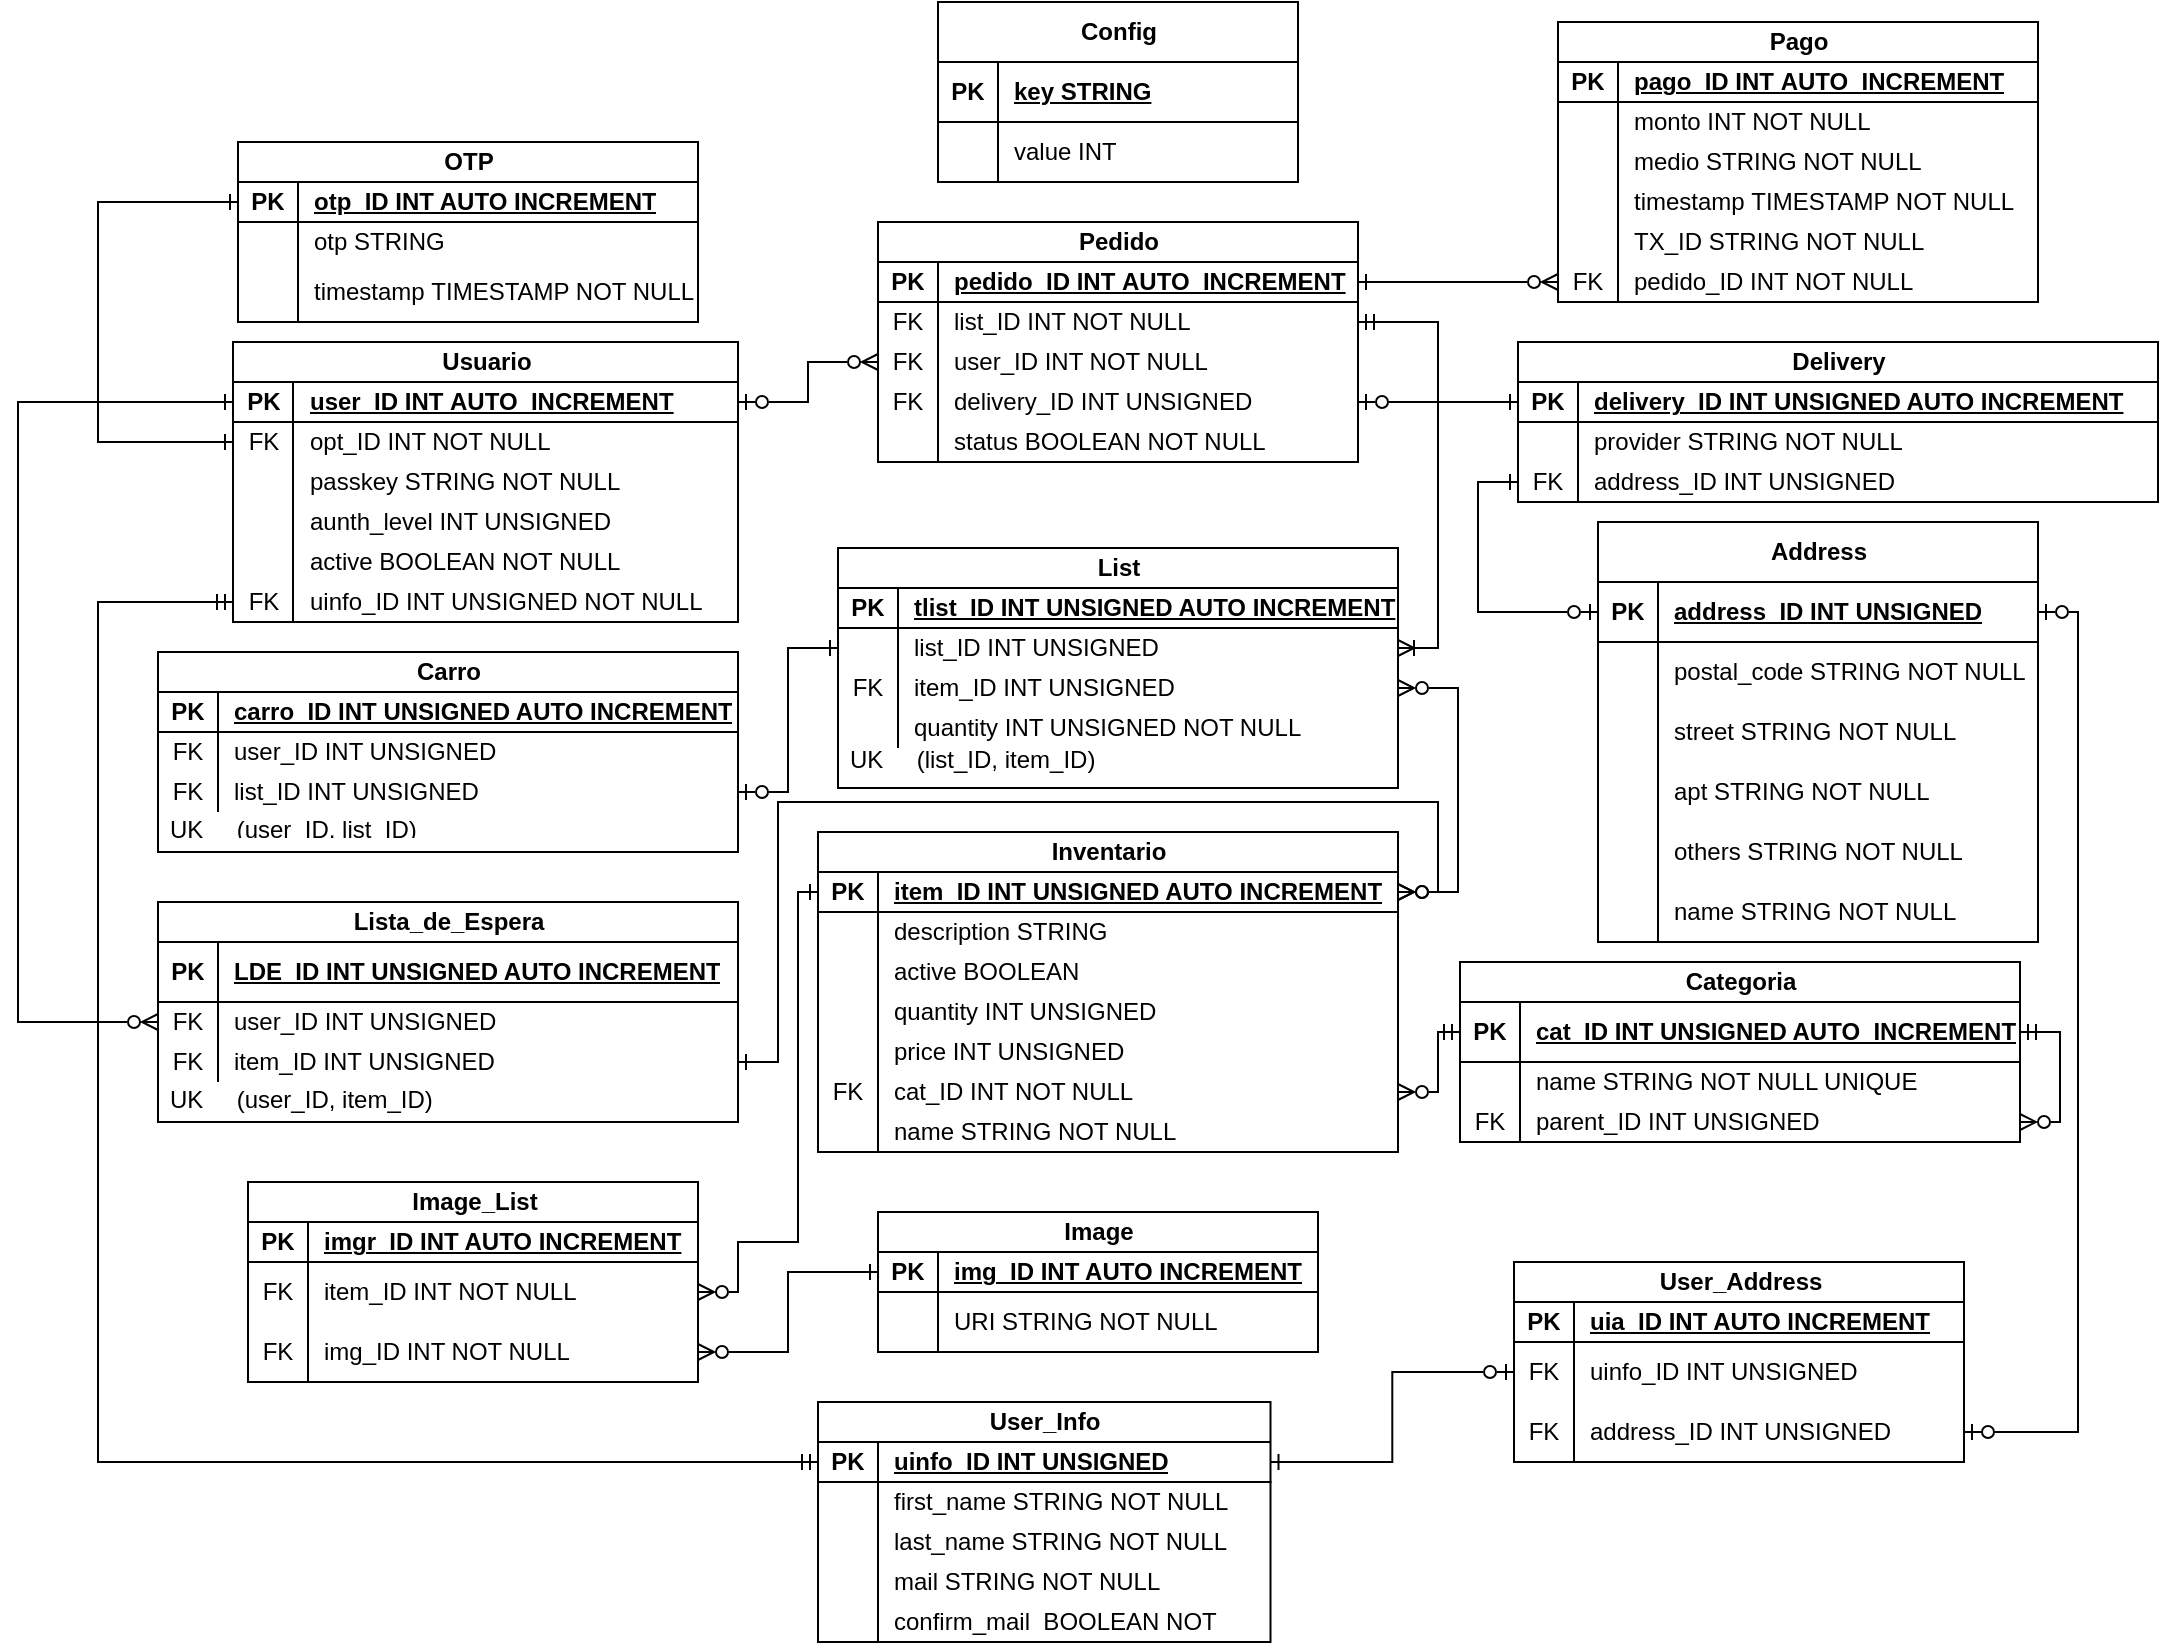 <mxfile version="28.1.2">
  <diagram name="Page-1" id="5ysOg4D-5KRoqxy0ck68">
    <mxGraphModel dx="545" dy="583" grid="1" gridSize="10" guides="1" tooltips="1" connect="1" arrows="1" fold="1" page="1" pageScale="1" pageWidth="827" pageHeight="1169" math="0" shadow="0">
      <root>
        <mxCell id="0" />
        <mxCell id="1" parent="0" />
        <mxCell id="CE7UFByELRII1qGwGaDn-330" style="edgeStyle=orthogonalEdgeStyle;rounded=0;orthogonalLoop=1;jettySize=auto;html=1;exitX=1;exitY=0.5;exitDx=0;exitDy=0;entryX=1;entryY=0.5;entryDx=0;entryDy=0;startArrow=ERmandOne;startFill=0;endArrow=ERzeroToMany;endFill=0;" parent="1" source="CE7UFByELRII1qGwGaDn-45" target="CE7UFByELRII1qGwGaDn-51" edge="1">
          <mxGeometry relative="1" as="geometry" />
        </mxCell>
        <mxCell id="CE7UFByELRII1qGwGaDn-5" value="Usuario" style="shape=table;startSize=20;container=1;collapsible=1;childLayout=tableLayout;fixedRows=1;rowLines=0;fontStyle=1;align=center;resizeLast=1;html=1;" parent="1" vertex="1">
          <mxGeometry x="487.5" y="380" width="252.5" height="140" as="geometry" />
        </mxCell>
        <mxCell id="CE7UFByELRII1qGwGaDn-6" value="" style="shape=tableRow;horizontal=0;startSize=0;swimlaneHead=0;swimlaneBody=0;fillColor=none;collapsible=0;dropTarget=0;points=[[0,0.5],[1,0.5]];portConstraint=eastwest;top=0;left=0;right=0;bottom=1;" parent="CE7UFByELRII1qGwGaDn-5" vertex="1">
          <mxGeometry y="20" width="252.5" height="20" as="geometry" />
        </mxCell>
        <mxCell id="CE7UFByELRII1qGwGaDn-7" value="PK" style="shape=partialRectangle;connectable=0;fillColor=none;top=0;left=0;bottom=0;right=0;fontStyle=1;overflow=hidden;whiteSpace=wrap;html=1;" parent="CE7UFByELRII1qGwGaDn-6" vertex="1">
          <mxGeometry width="30" height="20" as="geometry">
            <mxRectangle width="30" height="20" as="alternateBounds" />
          </mxGeometry>
        </mxCell>
        <mxCell id="CE7UFByELRII1qGwGaDn-8" value="user_ID INT&amp;nbsp;AUTO_INCREMENT" style="shape=partialRectangle;connectable=0;fillColor=none;top=0;left=0;bottom=0;right=0;align=left;spacingLeft=6;fontStyle=5;overflow=hidden;whiteSpace=wrap;html=1;" parent="CE7UFByELRII1qGwGaDn-6" vertex="1">
          <mxGeometry x="30" width="222.5" height="20" as="geometry">
            <mxRectangle width="222.5" height="20" as="alternateBounds" />
          </mxGeometry>
        </mxCell>
        <mxCell id="CE7UFByELRII1qGwGaDn-540" value="" style="shape=tableRow;horizontal=0;startSize=0;swimlaneHead=0;swimlaneBody=0;fillColor=none;collapsible=0;dropTarget=0;points=[[0,0.5],[1,0.5]];portConstraint=eastwest;top=0;left=0;right=0;bottom=0;" parent="CE7UFByELRII1qGwGaDn-5" vertex="1">
          <mxGeometry y="40" width="252.5" height="20" as="geometry" />
        </mxCell>
        <mxCell id="CE7UFByELRII1qGwGaDn-541" value="FK" style="shape=partialRectangle;connectable=0;fillColor=none;top=0;left=0;bottom=0;right=0;editable=1;overflow=hidden;whiteSpace=wrap;html=1;" parent="CE7UFByELRII1qGwGaDn-540" vertex="1">
          <mxGeometry width="30" height="20" as="geometry">
            <mxRectangle width="30" height="20" as="alternateBounds" />
          </mxGeometry>
        </mxCell>
        <mxCell id="CE7UFByELRII1qGwGaDn-542" value="opt_ID INT NOT NULL" style="shape=partialRectangle;connectable=0;fillColor=none;top=0;left=0;bottom=0;right=0;align=left;spacingLeft=6;overflow=hidden;whiteSpace=wrap;html=1;" parent="CE7UFByELRII1qGwGaDn-540" vertex="1">
          <mxGeometry x="30" width="222.5" height="20" as="geometry">
            <mxRectangle width="222.5" height="20" as="alternateBounds" />
          </mxGeometry>
        </mxCell>
        <mxCell id="CE7UFByELRII1qGwGaDn-12" value="" style="shape=tableRow;horizontal=0;startSize=0;swimlaneHead=0;swimlaneBody=0;fillColor=none;collapsible=0;dropTarget=0;points=[[0,0.5],[1,0.5]];portConstraint=eastwest;top=0;left=0;right=0;bottom=0;" parent="CE7UFByELRII1qGwGaDn-5" vertex="1">
          <mxGeometry y="60" width="252.5" height="20" as="geometry" />
        </mxCell>
        <mxCell id="CE7UFByELRII1qGwGaDn-13" value="" style="shape=partialRectangle;connectable=0;fillColor=none;top=0;left=0;bottom=0;right=0;editable=1;overflow=hidden;whiteSpace=wrap;html=1;" parent="CE7UFByELRII1qGwGaDn-12" vertex="1">
          <mxGeometry width="30" height="20" as="geometry">
            <mxRectangle width="30" height="20" as="alternateBounds" />
          </mxGeometry>
        </mxCell>
        <mxCell id="CE7UFByELRII1qGwGaDn-14" value="passkey STRING&amp;nbsp;NOT NULL" style="shape=partialRectangle;connectable=0;fillColor=none;top=0;left=0;bottom=0;right=0;align=left;spacingLeft=6;overflow=hidden;whiteSpace=wrap;html=1;" parent="CE7UFByELRII1qGwGaDn-12" vertex="1">
          <mxGeometry x="30" width="222.5" height="20" as="geometry">
            <mxRectangle width="222.5" height="20" as="alternateBounds" />
          </mxGeometry>
        </mxCell>
        <mxCell id="CE7UFByELRII1qGwGaDn-262" value="" style="shape=tableRow;horizontal=0;startSize=0;swimlaneHead=0;swimlaneBody=0;fillColor=none;collapsible=0;dropTarget=0;points=[[0,0.5],[1,0.5]];portConstraint=eastwest;top=0;left=0;right=0;bottom=0;" parent="CE7UFByELRII1qGwGaDn-5" vertex="1">
          <mxGeometry y="80" width="252.5" height="20" as="geometry" />
        </mxCell>
        <mxCell id="CE7UFByELRII1qGwGaDn-263" value="" style="shape=partialRectangle;connectable=0;fillColor=none;top=0;left=0;bottom=0;right=0;editable=1;overflow=hidden;whiteSpace=wrap;html=1;" parent="CE7UFByELRII1qGwGaDn-262" vertex="1">
          <mxGeometry width="30" height="20" as="geometry">
            <mxRectangle width="30" height="20" as="alternateBounds" />
          </mxGeometry>
        </mxCell>
        <mxCell id="CE7UFByELRII1qGwGaDn-264" value="aunth_level INT UNSIGNED" style="shape=partialRectangle;connectable=0;fillColor=none;top=0;left=0;bottom=0;right=0;align=left;spacingLeft=6;overflow=hidden;whiteSpace=wrap;html=1;" parent="CE7UFByELRII1qGwGaDn-262" vertex="1">
          <mxGeometry x="30" width="222.5" height="20" as="geometry">
            <mxRectangle width="222.5" height="20" as="alternateBounds" />
          </mxGeometry>
        </mxCell>
        <mxCell id="CE7UFByELRII1qGwGaDn-333" value="" style="shape=tableRow;horizontal=0;startSize=0;swimlaneHead=0;swimlaneBody=0;fillColor=none;collapsible=0;dropTarget=0;points=[[0,0.5],[1,0.5]];portConstraint=eastwest;top=0;left=0;right=0;bottom=0;" parent="CE7UFByELRII1qGwGaDn-5" vertex="1">
          <mxGeometry y="100" width="252.5" height="20" as="geometry" />
        </mxCell>
        <mxCell id="CE7UFByELRII1qGwGaDn-334" value="" style="shape=partialRectangle;connectable=0;fillColor=none;top=0;left=0;bottom=0;right=0;editable=1;overflow=hidden;whiteSpace=wrap;html=1;" parent="CE7UFByELRII1qGwGaDn-333" vertex="1">
          <mxGeometry width="30" height="20" as="geometry">
            <mxRectangle width="30" height="20" as="alternateBounds" />
          </mxGeometry>
        </mxCell>
        <mxCell id="CE7UFByELRII1qGwGaDn-335" value="active BOOLEAN NOT NULL" style="shape=partialRectangle;connectable=0;fillColor=none;top=0;left=0;bottom=0;right=0;align=left;spacingLeft=6;overflow=hidden;whiteSpace=wrap;html=1;" parent="CE7UFByELRII1qGwGaDn-333" vertex="1">
          <mxGeometry x="30" width="222.5" height="20" as="geometry">
            <mxRectangle width="222.5" height="20" as="alternateBounds" />
          </mxGeometry>
        </mxCell>
        <mxCell id="CE7UFByELRII1qGwGaDn-427" value="" style="shape=tableRow;horizontal=0;startSize=0;swimlaneHead=0;swimlaneBody=0;fillColor=none;collapsible=0;dropTarget=0;points=[[0,0.5],[1,0.5]];portConstraint=eastwest;top=0;left=0;right=0;bottom=0;" parent="CE7UFByELRII1qGwGaDn-5" vertex="1">
          <mxGeometry y="120" width="252.5" height="20" as="geometry" />
        </mxCell>
        <mxCell id="CE7UFByELRII1qGwGaDn-428" value="FK" style="shape=partialRectangle;connectable=0;fillColor=none;top=0;left=0;bottom=0;right=0;editable=1;overflow=hidden;whiteSpace=wrap;html=1;" parent="CE7UFByELRII1qGwGaDn-427" vertex="1">
          <mxGeometry width="30" height="20" as="geometry">
            <mxRectangle width="30" height="20" as="alternateBounds" />
          </mxGeometry>
        </mxCell>
        <mxCell id="CE7UFByELRII1qGwGaDn-429" value="uinfo_ID INT UNSIGNED NOT NULL" style="shape=partialRectangle;connectable=0;fillColor=none;top=0;left=0;bottom=0;right=0;align=left;spacingLeft=6;overflow=hidden;whiteSpace=wrap;html=1;" parent="CE7UFByELRII1qGwGaDn-427" vertex="1">
          <mxGeometry x="30" width="222.5" height="20" as="geometry">
            <mxRectangle width="222.5" height="20" as="alternateBounds" />
          </mxGeometry>
        </mxCell>
        <mxCell id="CE7UFByELRII1qGwGaDn-70" value="Pago" style="shape=table;startSize=20;container=1;collapsible=1;childLayout=tableLayout;fixedRows=1;rowLines=0;fontStyle=1;align=center;resizeLast=1;html=1;" parent="1" vertex="1">
          <mxGeometry x="1150" y="220" width="240" height="140" as="geometry" />
        </mxCell>
        <mxCell id="CE7UFByELRII1qGwGaDn-71" value="" style="shape=tableRow;horizontal=0;startSize=0;swimlaneHead=0;swimlaneBody=0;fillColor=none;collapsible=0;dropTarget=0;points=[[0,0.5],[1,0.5]];portConstraint=eastwest;top=0;left=0;right=0;bottom=1;" parent="CE7UFByELRII1qGwGaDn-70" vertex="1">
          <mxGeometry y="20" width="240" height="20" as="geometry" />
        </mxCell>
        <mxCell id="CE7UFByELRII1qGwGaDn-72" value="PK" style="shape=partialRectangle;connectable=0;fillColor=none;top=0;left=0;bottom=0;right=0;fontStyle=1;overflow=hidden;whiteSpace=wrap;html=1;" parent="CE7UFByELRII1qGwGaDn-71" vertex="1">
          <mxGeometry width="30" height="20" as="geometry">
            <mxRectangle width="30" height="20" as="alternateBounds" />
          </mxGeometry>
        </mxCell>
        <mxCell id="CE7UFByELRII1qGwGaDn-73" value="pago_ID INT&amp;nbsp;AUTO_INCREMENT" style="shape=partialRectangle;connectable=0;fillColor=none;top=0;left=0;bottom=0;right=0;align=left;spacingLeft=6;fontStyle=5;overflow=hidden;whiteSpace=wrap;html=1;" parent="CE7UFByELRII1qGwGaDn-71" vertex="1">
          <mxGeometry x="30" width="210" height="20" as="geometry">
            <mxRectangle width="210" height="20" as="alternateBounds" />
          </mxGeometry>
        </mxCell>
        <mxCell id="CE7UFByELRII1qGwGaDn-74" value="" style="shape=tableRow;horizontal=0;startSize=0;swimlaneHead=0;swimlaneBody=0;fillColor=none;collapsible=0;dropTarget=0;points=[[0,0.5],[1,0.5]];portConstraint=eastwest;top=0;left=0;right=0;bottom=0;" parent="CE7UFByELRII1qGwGaDn-70" vertex="1">
          <mxGeometry y="40" width="240" height="20" as="geometry" />
        </mxCell>
        <mxCell id="CE7UFByELRII1qGwGaDn-75" value="" style="shape=partialRectangle;connectable=0;fillColor=none;top=0;left=0;bottom=0;right=0;editable=1;overflow=hidden;whiteSpace=wrap;html=1;" parent="CE7UFByELRII1qGwGaDn-74" vertex="1">
          <mxGeometry width="30" height="20" as="geometry">
            <mxRectangle width="30" height="20" as="alternateBounds" />
          </mxGeometry>
        </mxCell>
        <mxCell id="CE7UFByELRII1qGwGaDn-76" value="monto INT NOT NULL" style="shape=partialRectangle;connectable=0;fillColor=none;top=0;left=0;bottom=0;right=0;align=left;spacingLeft=6;overflow=hidden;whiteSpace=wrap;html=1;" parent="CE7UFByELRII1qGwGaDn-74" vertex="1">
          <mxGeometry x="30" width="210" height="20" as="geometry">
            <mxRectangle width="210" height="20" as="alternateBounds" />
          </mxGeometry>
        </mxCell>
        <mxCell id="CE7UFByELRII1qGwGaDn-77" value="" style="shape=tableRow;horizontal=0;startSize=0;swimlaneHead=0;swimlaneBody=0;fillColor=none;collapsible=0;dropTarget=0;points=[[0,0.5],[1,0.5]];portConstraint=eastwest;top=0;left=0;right=0;bottom=0;" parent="CE7UFByELRII1qGwGaDn-70" vertex="1">
          <mxGeometry y="60" width="240" height="20" as="geometry" />
        </mxCell>
        <mxCell id="CE7UFByELRII1qGwGaDn-78" value="" style="shape=partialRectangle;connectable=0;fillColor=none;top=0;left=0;bottom=0;right=0;editable=1;overflow=hidden;whiteSpace=wrap;html=1;" parent="CE7UFByELRII1qGwGaDn-77" vertex="1">
          <mxGeometry width="30" height="20" as="geometry">
            <mxRectangle width="30" height="20" as="alternateBounds" />
          </mxGeometry>
        </mxCell>
        <mxCell id="CE7UFByELRII1qGwGaDn-79" value="medio STRING NOT NULL" style="shape=partialRectangle;connectable=0;fillColor=none;top=0;left=0;bottom=0;right=0;align=left;spacingLeft=6;overflow=hidden;whiteSpace=wrap;html=1;" parent="CE7UFByELRII1qGwGaDn-77" vertex="1">
          <mxGeometry x="30" width="210" height="20" as="geometry">
            <mxRectangle width="210" height="20" as="alternateBounds" />
          </mxGeometry>
        </mxCell>
        <mxCell id="CE7UFByELRII1qGwGaDn-80" value="" style="shape=tableRow;horizontal=0;startSize=0;swimlaneHead=0;swimlaneBody=0;fillColor=none;collapsible=0;dropTarget=0;points=[[0,0.5],[1,0.5]];portConstraint=eastwest;top=0;left=0;right=0;bottom=0;" parent="CE7UFByELRII1qGwGaDn-70" vertex="1">
          <mxGeometry y="80" width="240" height="20" as="geometry" />
        </mxCell>
        <mxCell id="CE7UFByELRII1qGwGaDn-81" value="" style="shape=partialRectangle;connectable=0;fillColor=none;top=0;left=0;bottom=0;right=0;editable=1;overflow=hidden;whiteSpace=wrap;html=1;" parent="CE7UFByELRII1qGwGaDn-80" vertex="1">
          <mxGeometry width="30" height="20" as="geometry">
            <mxRectangle width="30" height="20" as="alternateBounds" />
          </mxGeometry>
        </mxCell>
        <mxCell id="CE7UFByELRII1qGwGaDn-82" value="timestamp&amp;nbsp;TIMESTAMP NOT NULL" style="shape=partialRectangle;connectable=0;fillColor=none;top=0;left=0;bottom=0;right=0;align=left;spacingLeft=6;overflow=hidden;whiteSpace=wrap;html=1;" parent="CE7UFByELRII1qGwGaDn-80" vertex="1">
          <mxGeometry x="30" width="210" height="20" as="geometry">
            <mxRectangle width="210" height="20" as="alternateBounds" />
          </mxGeometry>
        </mxCell>
        <mxCell id="CE7UFByELRII1qGwGaDn-135" value="" style="shape=tableRow;horizontal=0;startSize=0;swimlaneHead=0;swimlaneBody=0;fillColor=none;collapsible=0;dropTarget=0;points=[[0,0.5],[1,0.5]];portConstraint=eastwest;top=0;left=0;right=0;bottom=0;" parent="CE7UFByELRII1qGwGaDn-70" vertex="1">
          <mxGeometry y="100" width="240" height="20" as="geometry" />
        </mxCell>
        <mxCell id="CE7UFByELRII1qGwGaDn-136" value="" style="shape=partialRectangle;connectable=0;fillColor=none;top=0;left=0;bottom=0;right=0;editable=1;overflow=hidden;whiteSpace=wrap;html=1;" parent="CE7UFByELRII1qGwGaDn-135" vertex="1">
          <mxGeometry width="30" height="20" as="geometry">
            <mxRectangle width="30" height="20" as="alternateBounds" />
          </mxGeometry>
        </mxCell>
        <mxCell id="CE7UFByELRII1qGwGaDn-137" value="TX_ID STRING NOT NULL" style="shape=partialRectangle;connectable=0;fillColor=none;top=0;left=0;bottom=0;right=0;align=left;spacingLeft=6;overflow=hidden;whiteSpace=wrap;html=1;" parent="CE7UFByELRII1qGwGaDn-135" vertex="1">
          <mxGeometry x="30" width="210" height="20" as="geometry">
            <mxRectangle width="210" height="20" as="alternateBounds" />
          </mxGeometry>
        </mxCell>
        <mxCell id="CE7UFByELRII1qGwGaDn-324" value="" style="shape=tableRow;horizontal=0;startSize=0;swimlaneHead=0;swimlaneBody=0;fillColor=none;collapsible=0;dropTarget=0;points=[[0,0.5],[1,0.5]];portConstraint=eastwest;top=0;left=0;right=0;bottom=0;" parent="CE7UFByELRII1qGwGaDn-70" vertex="1">
          <mxGeometry y="120" width="240" height="20" as="geometry" />
        </mxCell>
        <mxCell id="CE7UFByELRII1qGwGaDn-325" value="FK" style="shape=partialRectangle;connectable=0;fillColor=none;top=0;left=0;bottom=0;right=0;editable=1;overflow=hidden;whiteSpace=wrap;html=1;" parent="CE7UFByELRII1qGwGaDn-324" vertex="1">
          <mxGeometry width="30" height="20" as="geometry">
            <mxRectangle width="30" height="20" as="alternateBounds" />
          </mxGeometry>
        </mxCell>
        <mxCell id="CE7UFByELRII1qGwGaDn-326" value="pedido_ID INT NOT NULL" style="shape=partialRectangle;connectable=0;fillColor=none;top=0;left=0;bottom=0;right=0;align=left;spacingLeft=6;overflow=hidden;whiteSpace=wrap;html=1;" parent="CE7UFByELRII1qGwGaDn-324" vertex="1">
          <mxGeometry x="30" width="210" height="20" as="geometry">
            <mxRectangle width="210" height="20" as="alternateBounds" />
          </mxGeometry>
        </mxCell>
        <mxCell id="CE7UFByELRII1qGwGaDn-122" value="Pedido" style="shape=table;startSize=20;container=1;collapsible=1;childLayout=tableLayout;fixedRows=1;rowLines=0;fontStyle=1;align=center;resizeLast=1;html=1;" parent="1" vertex="1">
          <mxGeometry x="810" y="320" width="240" height="120" as="geometry" />
        </mxCell>
        <mxCell id="CE7UFByELRII1qGwGaDn-123" value="" style="shape=tableRow;horizontal=0;startSize=0;swimlaneHead=0;swimlaneBody=0;fillColor=none;collapsible=0;dropTarget=0;points=[[0,0.5],[1,0.5]];portConstraint=eastwest;top=0;left=0;right=0;bottom=1;" parent="CE7UFByELRII1qGwGaDn-122" vertex="1">
          <mxGeometry y="20" width="240" height="20" as="geometry" />
        </mxCell>
        <mxCell id="CE7UFByELRII1qGwGaDn-124" value="PK" style="shape=partialRectangle;connectable=0;fillColor=none;top=0;left=0;bottom=0;right=0;fontStyle=1;overflow=hidden;whiteSpace=wrap;html=1;" parent="CE7UFByELRII1qGwGaDn-123" vertex="1">
          <mxGeometry width="30" height="20" as="geometry">
            <mxRectangle width="30" height="20" as="alternateBounds" />
          </mxGeometry>
        </mxCell>
        <mxCell id="CE7UFByELRII1qGwGaDn-125" value="pedido_ID INT&amp;nbsp;AUTO_INCREMENT" style="shape=partialRectangle;connectable=0;fillColor=none;top=0;left=0;bottom=0;right=0;align=left;spacingLeft=6;fontStyle=5;overflow=hidden;whiteSpace=wrap;html=1;" parent="CE7UFByELRII1qGwGaDn-123" vertex="1">
          <mxGeometry x="30" width="210" height="20" as="geometry">
            <mxRectangle width="210" height="20" as="alternateBounds" />
          </mxGeometry>
        </mxCell>
        <mxCell id="CE7UFByELRII1qGwGaDn-126" value="" style="shape=tableRow;horizontal=0;startSize=0;swimlaneHead=0;swimlaneBody=0;fillColor=none;collapsible=0;dropTarget=0;points=[[0,0.5],[1,0.5]];portConstraint=eastwest;top=0;left=0;right=0;bottom=0;" parent="CE7UFByELRII1qGwGaDn-122" vertex="1">
          <mxGeometry y="40" width="240" height="20" as="geometry" />
        </mxCell>
        <mxCell id="CE7UFByELRII1qGwGaDn-127" value="FK" style="shape=partialRectangle;connectable=0;fillColor=none;top=0;left=0;bottom=0;right=0;editable=1;overflow=hidden;whiteSpace=wrap;html=1;" parent="CE7UFByELRII1qGwGaDn-126" vertex="1">
          <mxGeometry width="30" height="20" as="geometry">
            <mxRectangle width="30" height="20" as="alternateBounds" />
          </mxGeometry>
        </mxCell>
        <mxCell id="CE7UFByELRII1qGwGaDn-128" value="list_ID INT NOT NULL" style="shape=partialRectangle;connectable=0;fillColor=none;top=0;left=0;bottom=0;right=0;align=left;spacingLeft=6;overflow=hidden;whiteSpace=wrap;html=1;" parent="CE7UFByELRII1qGwGaDn-126" vertex="1">
          <mxGeometry x="30" width="210" height="20" as="geometry">
            <mxRectangle width="210" height="20" as="alternateBounds" />
          </mxGeometry>
        </mxCell>
        <mxCell id="CE7UFByELRII1qGwGaDn-129" value="" style="shape=tableRow;horizontal=0;startSize=0;swimlaneHead=0;swimlaneBody=0;fillColor=none;collapsible=0;dropTarget=0;points=[[0,0.5],[1,0.5]];portConstraint=eastwest;top=0;left=0;right=0;bottom=0;" parent="CE7UFByELRII1qGwGaDn-122" vertex="1">
          <mxGeometry y="60" width="240" height="20" as="geometry" />
        </mxCell>
        <mxCell id="CE7UFByELRII1qGwGaDn-130" value="FK" style="shape=partialRectangle;connectable=0;fillColor=none;top=0;left=0;bottom=0;right=0;editable=1;overflow=hidden;whiteSpace=wrap;html=1;" parent="CE7UFByELRII1qGwGaDn-129" vertex="1">
          <mxGeometry width="30" height="20" as="geometry">
            <mxRectangle width="30" height="20" as="alternateBounds" />
          </mxGeometry>
        </mxCell>
        <mxCell id="CE7UFByELRII1qGwGaDn-131" value="user_ID INT NOT NULL" style="shape=partialRectangle;connectable=0;fillColor=none;top=0;left=0;bottom=0;right=0;align=left;spacingLeft=6;overflow=hidden;whiteSpace=wrap;html=1;" parent="CE7UFByELRII1qGwGaDn-129" vertex="1">
          <mxGeometry x="30" width="210" height="20" as="geometry">
            <mxRectangle width="210" height="20" as="alternateBounds" />
          </mxGeometry>
        </mxCell>
        <mxCell id="CE7UFByELRII1qGwGaDn-132" value="" style="shape=tableRow;horizontal=0;startSize=0;swimlaneHead=0;swimlaneBody=0;fillColor=none;collapsible=0;dropTarget=0;points=[[0,0.5],[1,0.5]];portConstraint=eastwest;top=0;left=0;right=0;bottom=0;" parent="CE7UFByELRII1qGwGaDn-122" vertex="1">
          <mxGeometry y="80" width="240" height="20" as="geometry" />
        </mxCell>
        <mxCell id="CE7UFByELRII1qGwGaDn-133" value="FK" style="shape=partialRectangle;connectable=0;fillColor=none;top=0;left=0;bottom=0;right=0;editable=1;overflow=hidden;whiteSpace=wrap;html=1;" parent="CE7UFByELRII1qGwGaDn-132" vertex="1">
          <mxGeometry width="30" height="20" as="geometry">
            <mxRectangle width="30" height="20" as="alternateBounds" />
          </mxGeometry>
        </mxCell>
        <mxCell id="CE7UFByELRII1qGwGaDn-134" value="delivery_ID INT UNSIGNED" style="shape=partialRectangle;connectable=0;fillColor=none;top=0;left=0;bottom=0;right=0;align=left;spacingLeft=6;overflow=hidden;whiteSpace=wrap;html=1;" parent="CE7UFByELRII1qGwGaDn-132" vertex="1">
          <mxGeometry x="30" width="210" height="20" as="geometry">
            <mxRectangle width="210" height="20" as="alternateBounds" />
          </mxGeometry>
        </mxCell>
        <mxCell id="CE7UFByELRII1qGwGaDn-410" value="" style="shape=tableRow;horizontal=0;startSize=0;swimlaneHead=0;swimlaneBody=0;fillColor=none;collapsible=0;dropTarget=0;points=[[0,0.5],[1,0.5]];portConstraint=eastwest;top=0;left=0;right=0;bottom=0;" parent="CE7UFByELRII1qGwGaDn-122" vertex="1">
          <mxGeometry y="100" width="240" height="20" as="geometry" />
        </mxCell>
        <mxCell id="CE7UFByELRII1qGwGaDn-411" value="" style="shape=partialRectangle;connectable=0;fillColor=none;top=0;left=0;bottom=0;right=0;editable=1;overflow=hidden;whiteSpace=wrap;html=1;" parent="CE7UFByELRII1qGwGaDn-410" vertex="1">
          <mxGeometry width="30" height="20" as="geometry">
            <mxRectangle width="30" height="20" as="alternateBounds" />
          </mxGeometry>
        </mxCell>
        <mxCell id="CE7UFByELRII1qGwGaDn-412" value="status&amp;nbsp;BOOLEAN NOT NULL&lt;span style=&quot;white-space: pre;&quot;&gt;&#x9;&lt;/span&gt;" style="shape=partialRectangle;connectable=0;fillColor=none;top=0;left=0;bottom=0;right=0;align=left;spacingLeft=6;overflow=hidden;whiteSpace=wrap;html=1;" parent="CE7UFByELRII1qGwGaDn-410" vertex="1">
          <mxGeometry x="30" width="210" height="20" as="geometry">
            <mxRectangle width="210" height="20" as="alternateBounds" />
          </mxGeometry>
        </mxCell>
        <mxCell id="CE7UFByELRII1qGwGaDn-44" value="Categoria" style="shape=table;startSize=20;container=1;collapsible=1;childLayout=tableLayout;fixedRows=1;rowLines=0;fontStyle=1;align=center;resizeLast=1;html=1;" parent="1" vertex="1">
          <mxGeometry x="1101" y="690" width="280" height="90" as="geometry" />
        </mxCell>
        <mxCell id="CE7UFByELRII1qGwGaDn-45" value="" style="shape=tableRow;horizontal=0;startSize=0;swimlaneHead=0;swimlaneBody=0;fillColor=none;collapsible=0;dropTarget=0;points=[[0,0.5],[1,0.5]];portConstraint=eastwest;top=0;left=0;right=0;bottom=1;" parent="CE7UFByELRII1qGwGaDn-44" vertex="1">
          <mxGeometry y="20" width="280" height="30" as="geometry" />
        </mxCell>
        <mxCell id="CE7UFByELRII1qGwGaDn-46" value="PK" style="shape=partialRectangle;connectable=0;fillColor=none;top=0;left=0;bottom=0;right=0;fontStyle=1;overflow=hidden;whiteSpace=wrap;html=1;" parent="CE7UFByELRII1qGwGaDn-45" vertex="1">
          <mxGeometry width="30" height="30" as="geometry">
            <mxRectangle width="30" height="30" as="alternateBounds" />
          </mxGeometry>
        </mxCell>
        <mxCell id="CE7UFByELRII1qGwGaDn-47" value="cat_ID INT UNSIGNED AUTO_INCREMENT" style="shape=partialRectangle;connectable=0;fillColor=none;top=0;left=0;bottom=0;right=0;align=left;spacingLeft=6;fontStyle=5;overflow=hidden;whiteSpace=wrap;html=1;" parent="CE7UFByELRII1qGwGaDn-45" vertex="1">
          <mxGeometry x="30" width="250" height="30" as="geometry">
            <mxRectangle width="250" height="30" as="alternateBounds" />
          </mxGeometry>
        </mxCell>
        <mxCell id="CE7UFByELRII1qGwGaDn-48" value="" style="shape=tableRow;horizontal=0;startSize=0;swimlaneHead=0;swimlaneBody=0;fillColor=none;collapsible=0;dropTarget=0;points=[[0,0.5],[1,0.5]];portConstraint=eastwest;top=0;left=0;right=0;bottom=0;" parent="CE7UFByELRII1qGwGaDn-44" vertex="1">
          <mxGeometry y="50" width="280" height="20" as="geometry" />
        </mxCell>
        <mxCell id="CE7UFByELRII1qGwGaDn-49" value="" style="shape=partialRectangle;connectable=0;fillColor=none;top=0;left=0;bottom=0;right=0;editable=1;overflow=hidden;whiteSpace=wrap;html=1;" parent="CE7UFByELRII1qGwGaDn-48" vertex="1">
          <mxGeometry width="30" height="20" as="geometry">
            <mxRectangle width="30" height="20" as="alternateBounds" />
          </mxGeometry>
        </mxCell>
        <mxCell id="CE7UFByELRII1qGwGaDn-50" value="name STRING&amp;nbsp;NOT NULL UNIQUE" style="shape=partialRectangle;connectable=0;fillColor=none;top=0;left=0;bottom=0;right=0;align=left;spacingLeft=6;overflow=hidden;whiteSpace=wrap;html=1;" parent="CE7UFByELRII1qGwGaDn-48" vertex="1">
          <mxGeometry x="30" width="250" height="20" as="geometry">
            <mxRectangle width="250" height="20" as="alternateBounds" />
          </mxGeometry>
        </mxCell>
        <mxCell id="CE7UFByELRII1qGwGaDn-51" value="" style="shape=tableRow;horizontal=0;startSize=0;swimlaneHead=0;swimlaneBody=0;fillColor=none;collapsible=0;dropTarget=0;points=[[0,0.5],[1,0.5]];portConstraint=eastwest;top=0;left=0;right=0;bottom=0;" parent="CE7UFByELRII1qGwGaDn-44" vertex="1">
          <mxGeometry y="70" width="280" height="20" as="geometry" />
        </mxCell>
        <mxCell id="CE7UFByELRII1qGwGaDn-52" value="FK" style="shape=partialRectangle;connectable=0;fillColor=none;top=0;left=0;bottom=0;right=0;editable=1;overflow=hidden;whiteSpace=wrap;html=1;" parent="CE7UFByELRII1qGwGaDn-51" vertex="1">
          <mxGeometry width="30" height="20" as="geometry">
            <mxRectangle width="30" height="20" as="alternateBounds" />
          </mxGeometry>
        </mxCell>
        <mxCell id="CE7UFByELRII1qGwGaDn-53" value="parent_ID INT UNSIGNED" style="shape=partialRectangle;connectable=0;fillColor=none;top=0;left=0;bottom=0;right=0;align=left;spacingLeft=6;overflow=hidden;whiteSpace=wrap;html=1;" parent="CE7UFByELRII1qGwGaDn-51" vertex="1">
          <mxGeometry x="30" width="250" height="20" as="geometry">
            <mxRectangle width="250" height="20" as="alternateBounds" />
          </mxGeometry>
        </mxCell>
        <mxCell id="CE7UFByELRII1qGwGaDn-57" value="Inventario" style="shape=table;startSize=20;container=1;collapsible=1;childLayout=tableLayout;fixedRows=1;rowLines=0;fontStyle=1;align=center;resizeLast=1;html=1;" parent="1" vertex="1">
          <mxGeometry x="780" y="625" width="290" height="160" as="geometry" />
        </mxCell>
        <mxCell id="CE7UFByELRII1qGwGaDn-58" value="" style="shape=tableRow;horizontal=0;startSize=0;swimlaneHead=0;swimlaneBody=0;fillColor=none;collapsible=0;dropTarget=0;points=[[0,0.5],[1,0.5]];portConstraint=eastwest;top=0;left=0;right=0;bottom=1;" parent="CE7UFByELRII1qGwGaDn-57" vertex="1">
          <mxGeometry y="20" width="290" height="20" as="geometry" />
        </mxCell>
        <mxCell id="CE7UFByELRII1qGwGaDn-59" value="PK" style="shape=partialRectangle;connectable=0;fillColor=none;top=0;left=0;bottom=0;right=0;fontStyle=1;overflow=hidden;whiteSpace=wrap;html=1;" parent="CE7UFByELRII1qGwGaDn-58" vertex="1">
          <mxGeometry width="30" height="20" as="geometry">
            <mxRectangle width="30" height="20" as="alternateBounds" />
          </mxGeometry>
        </mxCell>
        <mxCell id="CE7UFByELRII1qGwGaDn-60" value="item_ID&amp;nbsp;INT UNSIGNED AUTO INCREMENT" style="shape=partialRectangle;connectable=0;fillColor=none;top=0;left=0;bottom=0;right=0;align=left;spacingLeft=6;fontStyle=5;overflow=hidden;whiteSpace=wrap;html=1;" parent="CE7UFByELRII1qGwGaDn-58" vertex="1">
          <mxGeometry x="30" width="260" height="20" as="geometry">
            <mxRectangle width="260" height="20" as="alternateBounds" />
          </mxGeometry>
        </mxCell>
        <mxCell id="CE7UFByELRII1qGwGaDn-61" value="" style="shape=tableRow;horizontal=0;startSize=0;swimlaneHead=0;swimlaneBody=0;fillColor=none;collapsible=0;dropTarget=0;points=[[0,0.5],[1,0.5]];portConstraint=eastwest;top=0;left=0;right=0;bottom=0;" parent="CE7UFByELRII1qGwGaDn-57" vertex="1">
          <mxGeometry y="40" width="290" height="20" as="geometry" />
        </mxCell>
        <mxCell id="CE7UFByELRII1qGwGaDn-62" value="" style="shape=partialRectangle;connectable=0;fillColor=none;top=0;left=0;bottom=0;right=0;editable=1;overflow=hidden;whiteSpace=wrap;html=1;" parent="CE7UFByELRII1qGwGaDn-61" vertex="1">
          <mxGeometry width="30" height="20" as="geometry">
            <mxRectangle width="30" height="20" as="alternateBounds" />
          </mxGeometry>
        </mxCell>
        <mxCell id="CE7UFByELRII1qGwGaDn-63" value="description STRING" style="shape=partialRectangle;connectable=0;fillColor=none;top=0;left=0;bottom=0;right=0;align=left;spacingLeft=6;overflow=hidden;whiteSpace=wrap;html=1;" parent="CE7UFByELRII1qGwGaDn-61" vertex="1">
          <mxGeometry x="30" width="260" height="20" as="geometry">
            <mxRectangle width="260" height="20" as="alternateBounds" />
          </mxGeometry>
        </mxCell>
        <mxCell id="CE7UFByELRII1qGwGaDn-64" value="" style="shape=tableRow;horizontal=0;startSize=0;swimlaneHead=0;swimlaneBody=0;fillColor=none;collapsible=0;dropTarget=0;points=[[0,0.5],[1,0.5]];portConstraint=eastwest;top=0;left=0;right=0;bottom=0;" parent="CE7UFByELRII1qGwGaDn-57" vertex="1">
          <mxGeometry y="60" width="290" height="20" as="geometry" />
        </mxCell>
        <mxCell id="CE7UFByELRII1qGwGaDn-65" value="" style="shape=partialRectangle;connectable=0;fillColor=none;top=0;left=0;bottom=0;right=0;editable=1;overflow=hidden;whiteSpace=wrap;html=1;" parent="CE7UFByELRII1qGwGaDn-64" vertex="1">
          <mxGeometry width="30" height="20" as="geometry">
            <mxRectangle width="30" height="20" as="alternateBounds" />
          </mxGeometry>
        </mxCell>
        <mxCell id="CE7UFByELRII1qGwGaDn-66" value="active BOOLEAN" style="shape=partialRectangle;connectable=0;fillColor=none;top=0;left=0;bottom=0;right=0;align=left;spacingLeft=6;overflow=hidden;whiteSpace=wrap;html=1;" parent="CE7UFByELRII1qGwGaDn-64" vertex="1">
          <mxGeometry x="30" width="260" height="20" as="geometry">
            <mxRectangle width="260" height="20" as="alternateBounds" />
          </mxGeometry>
        </mxCell>
        <mxCell id="CE7UFByELRII1qGwGaDn-67" value="" style="shape=tableRow;horizontal=0;startSize=0;swimlaneHead=0;swimlaneBody=0;fillColor=none;collapsible=0;dropTarget=0;points=[[0,0.5],[1,0.5]];portConstraint=eastwest;top=0;left=0;right=0;bottom=0;" parent="CE7UFByELRII1qGwGaDn-57" vertex="1">
          <mxGeometry y="80" width="290" height="20" as="geometry" />
        </mxCell>
        <mxCell id="CE7UFByELRII1qGwGaDn-68" value="" style="shape=partialRectangle;connectable=0;fillColor=none;top=0;left=0;bottom=0;right=0;editable=1;overflow=hidden;whiteSpace=wrap;html=1;" parent="CE7UFByELRII1qGwGaDn-67" vertex="1">
          <mxGeometry width="30" height="20" as="geometry">
            <mxRectangle width="30" height="20" as="alternateBounds" />
          </mxGeometry>
        </mxCell>
        <mxCell id="CE7UFByELRII1qGwGaDn-69" value="quantity&amp;nbsp;INT UNSIGNED" style="shape=partialRectangle;connectable=0;fillColor=none;top=0;left=0;bottom=0;right=0;align=left;spacingLeft=6;overflow=hidden;whiteSpace=wrap;html=1;" parent="CE7UFByELRII1qGwGaDn-67" vertex="1">
          <mxGeometry x="30" width="260" height="20" as="geometry">
            <mxRectangle width="260" height="20" as="alternateBounds" />
          </mxGeometry>
        </mxCell>
        <mxCell id="CE7UFByELRII1qGwGaDn-141" value="" style="shape=tableRow;horizontal=0;startSize=0;swimlaneHead=0;swimlaneBody=0;fillColor=none;collapsible=0;dropTarget=0;points=[[0,0.5],[1,0.5]];portConstraint=eastwest;top=0;left=0;right=0;bottom=0;" parent="CE7UFByELRII1qGwGaDn-57" vertex="1">
          <mxGeometry y="100" width="290" height="20" as="geometry" />
        </mxCell>
        <mxCell id="CE7UFByELRII1qGwGaDn-142" value="" style="shape=partialRectangle;connectable=0;fillColor=none;top=0;left=0;bottom=0;right=0;editable=1;overflow=hidden;whiteSpace=wrap;html=1;" parent="CE7UFByELRII1qGwGaDn-141" vertex="1">
          <mxGeometry width="30" height="20" as="geometry">
            <mxRectangle width="30" height="20" as="alternateBounds" />
          </mxGeometry>
        </mxCell>
        <mxCell id="CE7UFByELRII1qGwGaDn-143" value="price INT UNSIGNED" style="shape=partialRectangle;connectable=0;fillColor=none;top=0;left=0;bottom=0;right=0;align=left;spacingLeft=6;overflow=hidden;whiteSpace=wrap;html=1;" parent="CE7UFByELRII1qGwGaDn-141" vertex="1">
          <mxGeometry x="30" width="260" height="20" as="geometry">
            <mxRectangle width="260" height="20" as="alternateBounds" />
          </mxGeometry>
        </mxCell>
        <mxCell id="CE7UFByELRII1qGwGaDn-204" value="" style="shape=tableRow;horizontal=0;startSize=0;swimlaneHead=0;swimlaneBody=0;fillColor=none;collapsible=0;dropTarget=0;points=[[0,0.5],[1,0.5]];portConstraint=eastwest;top=0;left=0;right=0;bottom=0;" parent="CE7UFByELRII1qGwGaDn-57" vertex="1">
          <mxGeometry y="120" width="290" height="20" as="geometry" />
        </mxCell>
        <mxCell id="CE7UFByELRII1qGwGaDn-205" value="FK" style="shape=partialRectangle;connectable=0;fillColor=none;top=0;left=0;bottom=0;right=0;editable=1;overflow=hidden;whiteSpace=wrap;html=1;" parent="CE7UFByELRII1qGwGaDn-204" vertex="1">
          <mxGeometry width="30" height="20" as="geometry">
            <mxRectangle width="30" height="20" as="alternateBounds" />
          </mxGeometry>
        </mxCell>
        <mxCell id="CE7UFByELRII1qGwGaDn-206" value="cat_ID INT NOT NULL" style="shape=partialRectangle;connectable=0;fillColor=none;top=0;left=0;bottom=0;right=0;align=left;spacingLeft=6;overflow=hidden;whiteSpace=wrap;html=1;" parent="CE7UFByELRII1qGwGaDn-204" vertex="1">
          <mxGeometry x="30" width="260" height="20" as="geometry">
            <mxRectangle width="260" height="20" as="alternateBounds" />
          </mxGeometry>
        </mxCell>
        <mxCell id="CE7UFByELRII1qGwGaDn-440" value="" style="shape=tableRow;horizontal=0;startSize=0;swimlaneHead=0;swimlaneBody=0;fillColor=none;collapsible=0;dropTarget=0;points=[[0,0.5],[1,0.5]];portConstraint=eastwest;top=0;left=0;right=0;bottom=0;" parent="CE7UFByELRII1qGwGaDn-57" vertex="1">
          <mxGeometry y="140" width="290" height="20" as="geometry" />
        </mxCell>
        <mxCell id="CE7UFByELRII1qGwGaDn-441" value="" style="shape=partialRectangle;connectable=0;fillColor=none;top=0;left=0;bottom=0;right=0;editable=1;overflow=hidden;whiteSpace=wrap;html=1;" parent="CE7UFByELRII1qGwGaDn-440" vertex="1">
          <mxGeometry width="30" height="20" as="geometry">
            <mxRectangle width="30" height="20" as="alternateBounds" />
          </mxGeometry>
        </mxCell>
        <mxCell id="CE7UFByELRII1qGwGaDn-442" value="name STRING NOT NULL" style="shape=partialRectangle;connectable=0;fillColor=none;top=0;left=0;bottom=0;right=0;align=left;spacingLeft=6;overflow=hidden;whiteSpace=wrap;html=1;" parent="CE7UFByELRII1qGwGaDn-440" vertex="1">
          <mxGeometry x="30" width="260" height="20" as="geometry">
            <mxRectangle width="260" height="20" as="alternateBounds" />
          </mxGeometry>
        </mxCell>
        <mxCell id="CE7UFByELRII1qGwGaDn-249" value="Image" style="shape=table;startSize=20;container=1;collapsible=1;childLayout=tableLayout;fixedRows=1;rowLines=0;fontStyle=1;align=center;resizeLast=1;html=1;" parent="1" vertex="1">
          <mxGeometry x="810" y="815" width="220" height="70" as="geometry" />
        </mxCell>
        <mxCell id="CE7UFByELRII1qGwGaDn-250" value="" style="shape=tableRow;horizontal=0;startSize=0;swimlaneHead=0;swimlaneBody=0;fillColor=none;collapsible=0;dropTarget=0;points=[[0,0.5],[1,0.5]];portConstraint=eastwest;top=0;left=0;right=0;bottom=1;" parent="CE7UFByELRII1qGwGaDn-249" vertex="1">
          <mxGeometry y="20" width="220" height="20" as="geometry" />
        </mxCell>
        <mxCell id="CE7UFByELRII1qGwGaDn-251" value="PK" style="shape=partialRectangle;connectable=0;fillColor=none;top=0;left=0;bottom=0;right=0;fontStyle=1;overflow=hidden;whiteSpace=wrap;html=1;" parent="CE7UFByELRII1qGwGaDn-250" vertex="1">
          <mxGeometry width="30" height="20" as="geometry">
            <mxRectangle width="30" height="20" as="alternateBounds" />
          </mxGeometry>
        </mxCell>
        <mxCell id="CE7UFByELRII1qGwGaDn-252" value="img_ID INT AUTO INCREMENT" style="shape=partialRectangle;connectable=0;fillColor=none;top=0;left=0;bottom=0;right=0;align=left;spacingLeft=6;fontStyle=5;overflow=hidden;whiteSpace=wrap;html=1;" parent="CE7UFByELRII1qGwGaDn-250" vertex="1">
          <mxGeometry x="30" width="190" height="20" as="geometry">
            <mxRectangle width="190" height="20" as="alternateBounds" />
          </mxGeometry>
        </mxCell>
        <mxCell id="CE7UFByELRII1qGwGaDn-253" value="" style="shape=tableRow;horizontal=0;startSize=0;swimlaneHead=0;swimlaneBody=0;fillColor=none;collapsible=0;dropTarget=0;points=[[0,0.5],[1,0.5]];portConstraint=eastwest;top=0;left=0;right=0;bottom=0;" parent="CE7UFByELRII1qGwGaDn-249" vertex="1">
          <mxGeometry y="40" width="220" height="30" as="geometry" />
        </mxCell>
        <mxCell id="CE7UFByELRII1qGwGaDn-254" value="" style="shape=partialRectangle;connectable=0;fillColor=none;top=0;left=0;bottom=0;right=0;editable=1;overflow=hidden;whiteSpace=wrap;html=1;" parent="CE7UFByELRII1qGwGaDn-253" vertex="1">
          <mxGeometry width="30" height="30" as="geometry">
            <mxRectangle width="30" height="30" as="alternateBounds" />
          </mxGeometry>
        </mxCell>
        <mxCell id="CE7UFByELRII1qGwGaDn-255" value="URI STRING NOT NULL" style="shape=partialRectangle;connectable=0;fillColor=none;top=0;left=0;bottom=0;right=0;align=left;spacingLeft=6;overflow=hidden;whiteSpace=wrap;html=1;" parent="CE7UFByELRII1qGwGaDn-253" vertex="1">
          <mxGeometry x="30" width="190" height="30" as="geometry">
            <mxRectangle width="190" height="30" as="alternateBounds" />
          </mxGeometry>
        </mxCell>
        <mxCell id="CE7UFByELRII1qGwGaDn-322" style="edgeStyle=orthogonalEdgeStyle;rounded=0;orthogonalLoop=1;jettySize=auto;html=1;exitX=0;exitY=0.5;exitDx=0;exitDy=0;entryX=1;entryY=0.5;entryDx=0;entryDy=0;startArrow=ERzeroToMany;startFill=0;endArrow=ERzeroToOne;endFill=0;" parent="1" source="CE7UFByELRII1qGwGaDn-129" target="CE7UFByELRII1qGwGaDn-6" edge="1">
          <mxGeometry relative="1" as="geometry" />
        </mxCell>
        <mxCell id="CE7UFByELRII1qGwGaDn-323" style="edgeStyle=orthogonalEdgeStyle;rounded=0;orthogonalLoop=1;jettySize=auto;html=1;exitX=1;exitY=0.5;exitDx=0;exitDy=0;entryX=1;entryY=0.5;entryDx=0;entryDy=0;startArrow=ERmandOne;startFill=0;endArrow=ERoneToMany;endFill=0;" parent="1" source="CE7UFByELRII1qGwGaDn-126" target="CE7UFByELRII1qGwGaDn-480" edge="1">
          <mxGeometry relative="1" as="geometry" />
        </mxCell>
        <mxCell id="CE7UFByELRII1qGwGaDn-327" style="edgeStyle=orthogonalEdgeStyle;rounded=0;orthogonalLoop=1;jettySize=auto;html=1;exitX=1;exitY=0.5;exitDx=0;exitDy=0;entryX=0;entryY=0.5;entryDx=0;entryDy=0;startArrow=ERone;startFill=0;endArrow=ERzeroToMany;endFill=0;" parent="1" source="CE7UFByELRII1qGwGaDn-123" target="CE7UFByELRII1qGwGaDn-324" edge="1">
          <mxGeometry relative="1" as="geometry">
            <Array as="points">
              <mxPoint x="1130" y="350" />
              <mxPoint x="1130" y="350" />
            </Array>
          </mxGeometry>
        </mxCell>
        <mxCell id="CE7UFByELRII1qGwGaDn-332" style="edgeStyle=orthogonalEdgeStyle;rounded=0;orthogonalLoop=1;jettySize=auto;html=1;exitX=1;exitY=0.5;exitDx=0;exitDy=0;entryX=0;entryY=0.5;entryDx=0;entryDy=0;startArrow=ERzeroToMany;startFill=0;endArrow=ERmandOne;endFill=0;" parent="1" source="CE7UFByELRII1qGwGaDn-204" target="CE7UFByELRII1qGwGaDn-45" edge="1">
          <mxGeometry relative="1" as="geometry" />
        </mxCell>
        <mxCell id="CE7UFByELRII1qGwGaDn-342" value="User_Info" style="shape=table;startSize=20;container=1;collapsible=1;childLayout=tableLayout;fixedRows=1;rowLines=0;fontStyle=1;align=center;resizeLast=1;html=1;" parent="1" vertex="1">
          <mxGeometry x="780" y="910" width="226.25" height="120" as="geometry" />
        </mxCell>
        <mxCell id="CE7UFByELRII1qGwGaDn-343" value="" style="shape=tableRow;horizontal=0;startSize=0;swimlaneHead=0;swimlaneBody=0;fillColor=none;collapsible=0;dropTarget=0;points=[[0,0.5],[1,0.5]];portConstraint=eastwest;top=0;left=0;right=0;bottom=1;" parent="CE7UFByELRII1qGwGaDn-342" vertex="1">
          <mxGeometry y="20" width="226.25" height="20" as="geometry" />
        </mxCell>
        <mxCell id="CE7UFByELRII1qGwGaDn-344" value="PK" style="shape=partialRectangle;connectable=0;fillColor=none;top=0;left=0;bottom=0;right=0;fontStyle=1;overflow=hidden;whiteSpace=wrap;html=1;" parent="CE7UFByELRII1qGwGaDn-343" vertex="1">
          <mxGeometry width="30" height="20" as="geometry">
            <mxRectangle width="30" height="20" as="alternateBounds" />
          </mxGeometry>
        </mxCell>
        <mxCell id="CE7UFByELRII1qGwGaDn-345" value="uinfo_ID INT UNSIGNED" style="shape=partialRectangle;connectable=0;fillColor=none;top=0;left=0;bottom=0;right=0;align=left;spacingLeft=6;fontStyle=5;overflow=hidden;whiteSpace=wrap;html=1;" parent="CE7UFByELRII1qGwGaDn-343" vertex="1">
          <mxGeometry x="30" width="196.25" height="20" as="geometry">
            <mxRectangle width="196.25" height="20" as="alternateBounds" />
          </mxGeometry>
        </mxCell>
        <mxCell id="CE7UFByELRII1qGwGaDn-346" value="" style="shape=tableRow;horizontal=0;startSize=0;swimlaneHead=0;swimlaneBody=0;fillColor=none;collapsible=0;dropTarget=0;points=[[0,0.5],[1,0.5]];portConstraint=eastwest;top=0;left=0;right=0;bottom=0;" parent="CE7UFByELRII1qGwGaDn-342" vertex="1">
          <mxGeometry y="40" width="226.25" height="20" as="geometry" />
        </mxCell>
        <mxCell id="CE7UFByELRII1qGwGaDn-347" value="" style="shape=partialRectangle;connectable=0;fillColor=none;top=0;left=0;bottom=0;right=0;editable=1;overflow=hidden;whiteSpace=wrap;html=1;" parent="CE7UFByELRII1qGwGaDn-346" vertex="1">
          <mxGeometry width="30" height="20" as="geometry">
            <mxRectangle width="30" height="20" as="alternateBounds" />
          </mxGeometry>
        </mxCell>
        <mxCell id="CE7UFByELRII1qGwGaDn-348" value="first_name STRING NOT NULL" style="shape=partialRectangle;connectable=0;fillColor=none;top=0;left=0;bottom=0;right=0;align=left;spacingLeft=6;overflow=hidden;whiteSpace=wrap;html=1;" parent="CE7UFByELRII1qGwGaDn-346" vertex="1">
          <mxGeometry x="30" width="196.25" height="20" as="geometry">
            <mxRectangle width="196.25" height="20" as="alternateBounds" />
          </mxGeometry>
        </mxCell>
        <mxCell id="CE7UFByELRII1qGwGaDn-349" value="" style="shape=tableRow;horizontal=0;startSize=0;swimlaneHead=0;swimlaneBody=0;fillColor=none;collapsible=0;dropTarget=0;points=[[0,0.5],[1,0.5]];portConstraint=eastwest;top=0;left=0;right=0;bottom=0;" parent="CE7UFByELRII1qGwGaDn-342" vertex="1">
          <mxGeometry y="60" width="226.25" height="20" as="geometry" />
        </mxCell>
        <mxCell id="CE7UFByELRII1qGwGaDn-350" value="" style="shape=partialRectangle;connectable=0;fillColor=none;top=0;left=0;bottom=0;right=0;editable=1;overflow=hidden;whiteSpace=wrap;html=1;" parent="CE7UFByELRII1qGwGaDn-349" vertex="1">
          <mxGeometry width="30" height="20" as="geometry">
            <mxRectangle width="30" height="20" as="alternateBounds" />
          </mxGeometry>
        </mxCell>
        <mxCell id="CE7UFByELRII1qGwGaDn-351" value="last_name STRING NOT NULL" style="shape=partialRectangle;connectable=0;fillColor=none;top=0;left=0;bottom=0;right=0;align=left;spacingLeft=6;overflow=hidden;whiteSpace=wrap;html=1;" parent="CE7UFByELRII1qGwGaDn-349" vertex="1">
          <mxGeometry x="30" width="196.25" height="20" as="geometry">
            <mxRectangle width="196.25" height="20" as="alternateBounds" />
          </mxGeometry>
        </mxCell>
        <mxCell id="CE7UFByELRII1qGwGaDn-421" value="" style="shape=tableRow;horizontal=0;startSize=0;swimlaneHead=0;swimlaneBody=0;fillColor=none;collapsible=0;dropTarget=0;points=[[0,0.5],[1,0.5]];portConstraint=eastwest;top=0;left=0;right=0;bottom=0;" parent="CE7UFByELRII1qGwGaDn-342" vertex="1">
          <mxGeometry y="80" width="226.25" height="20" as="geometry" />
        </mxCell>
        <mxCell id="CE7UFByELRII1qGwGaDn-422" value="" style="shape=partialRectangle;connectable=0;fillColor=none;top=0;left=0;bottom=0;right=0;editable=1;overflow=hidden;whiteSpace=wrap;html=1;" parent="CE7UFByELRII1qGwGaDn-421" vertex="1">
          <mxGeometry width="30" height="20" as="geometry">
            <mxRectangle width="30" height="20" as="alternateBounds" />
          </mxGeometry>
        </mxCell>
        <mxCell id="CE7UFByELRII1qGwGaDn-423" value="mail STRING NOT NULL" style="shape=partialRectangle;connectable=0;fillColor=none;top=0;left=0;bottom=0;right=0;align=left;spacingLeft=6;overflow=hidden;whiteSpace=wrap;html=1;" parent="CE7UFByELRII1qGwGaDn-421" vertex="1">
          <mxGeometry x="30" width="196.25" height="20" as="geometry">
            <mxRectangle width="196.25" height="20" as="alternateBounds" />
          </mxGeometry>
        </mxCell>
        <mxCell id="CE7UFByELRII1qGwGaDn-424" value="" style="shape=tableRow;horizontal=0;startSize=0;swimlaneHead=0;swimlaneBody=0;fillColor=none;collapsible=0;dropTarget=0;points=[[0,0.5],[1,0.5]];portConstraint=eastwest;top=0;left=0;right=0;bottom=0;" parent="CE7UFByELRII1qGwGaDn-342" vertex="1">
          <mxGeometry y="100" width="226.25" height="20" as="geometry" />
        </mxCell>
        <mxCell id="CE7UFByELRII1qGwGaDn-425" value="" style="shape=partialRectangle;connectable=0;fillColor=none;top=0;left=0;bottom=0;right=0;editable=1;overflow=hidden;whiteSpace=wrap;html=1;" parent="CE7UFByELRII1qGwGaDn-424" vertex="1">
          <mxGeometry width="30" height="20" as="geometry">
            <mxRectangle width="30" height="20" as="alternateBounds" />
          </mxGeometry>
        </mxCell>
        <mxCell id="CE7UFByELRII1qGwGaDn-426" value="confirm_mail&amp;nbsp; BOOLEAN NOT NULL" style="shape=partialRectangle;connectable=0;fillColor=none;top=0;left=0;bottom=0;right=0;align=left;spacingLeft=6;overflow=hidden;whiteSpace=wrap;html=1;" parent="CE7UFByELRII1qGwGaDn-424" vertex="1">
          <mxGeometry x="30" width="196.25" height="20" as="geometry">
            <mxRectangle width="196.25" height="20" as="alternateBounds" />
          </mxGeometry>
        </mxCell>
        <mxCell id="CE7UFByELRII1qGwGaDn-355" value="Address" style="shape=table;startSize=30;container=1;collapsible=1;childLayout=tableLayout;fixedRows=1;rowLines=0;fontStyle=1;align=center;resizeLast=1;html=1;" parent="1" vertex="1">
          <mxGeometry x="1170" y="470" width="220" height="210" as="geometry" />
        </mxCell>
        <mxCell id="CE7UFByELRII1qGwGaDn-356" value="" style="shape=tableRow;horizontal=0;startSize=0;swimlaneHead=0;swimlaneBody=0;fillColor=none;collapsible=0;dropTarget=0;points=[[0,0.5],[1,0.5]];portConstraint=eastwest;top=0;left=0;right=0;bottom=1;" parent="CE7UFByELRII1qGwGaDn-355" vertex="1">
          <mxGeometry y="30" width="220" height="30" as="geometry" />
        </mxCell>
        <mxCell id="CE7UFByELRII1qGwGaDn-357" value="PK" style="shape=partialRectangle;connectable=0;fillColor=none;top=0;left=0;bottom=0;right=0;fontStyle=1;overflow=hidden;whiteSpace=wrap;html=1;" parent="CE7UFByELRII1qGwGaDn-356" vertex="1">
          <mxGeometry width="30" height="30" as="geometry">
            <mxRectangle width="30" height="30" as="alternateBounds" />
          </mxGeometry>
        </mxCell>
        <mxCell id="CE7UFByELRII1qGwGaDn-358" value="address_ID INT UNSIGNED" style="shape=partialRectangle;connectable=0;fillColor=none;top=0;left=0;bottom=0;right=0;align=left;spacingLeft=6;fontStyle=5;overflow=hidden;whiteSpace=wrap;html=1;" parent="CE7UFByELRII1qGwGaDn-356" vertex="1">
          <mxGeometry x="30" width="190" height="30" as="geometry">
            <mxRectangle width="190" height="30" as="alternateBounds" />
          </mxGeometry>
        </mxCell>
        <mxCell id="CE7UFByELRII1qGwGaDn-359" value="" style="shape=tableRow;horizontal=0;startSize=0;swimlaneHead=0;swimlaneBody=0;fillColor=none;collapsible=0;dropTarget=0;points=[[0,0.5],[1,0.5]];portConstraint=eastwest;top=0;left=0;right=0;bottom=0;" parent="CE7UFByELRII1qGwGaDn-355" vertex="1">
          <mxGeometry y="60" width="220" height="30" as="geometry" />
        </mxCell>
        <mxCell id="CE7UFByELRII1qGwGaDn-360" value="" style="shape=partialRectangle;connectable=0;fillColor=none;top=0;left=0;bottom=0;right=0;editable=1;overflow=hidden;whiteSpace=wrap;html=1;" parent="CE7UFByELRII1qGwGaDn-359" vertex="1">
          <mxGeometry width="30" height="30" as="geometry">
            <mxRectangle width="30" height="30" as="alternateBounds" />
          </mxGeometry>
        </mxCell>
        <mxCell id="CE7UFByELRII1qGwGaDn-361" value="postal_code STRING NOT NULL" style="shape=partialRectangle;connectable=0;fillColor=none;top=0;left=0;bottom=0;right=0;align=left;spacingLeft=6;overflow=hidden;whiteSpace=wrap;html=1;" parent="CE7UFByELRII1qGwGaDn-359" vertex="1">
          <mxGeometry x="30" width="190" height="30" as="geometry">
            <mxRectangle width="190" height="30" as="alternateBounds" />
          </mxGeometry>
        </mxCell>
        <mxCell id="CE7UFByELRII1qGwGaDn-362" value="" style="shape=tableRow;horizontal=0;startSize=0;swimlaneHead=0;swimlaneBody=0;fillColor=none;collapsible=0;dropTarget=0;points=[[0,0.5],[1,0.5]];portConstraint=eastwest;top=0;left=0;right=0;bottom=0;" parent="CE7UFByELRII1qGwGaDn-355" vertex="1">
          <mxGeometry y="90" width="220" height="30" as="geometry" />
        </mxCell>
        <mxCell id="CE7UFByELRII1qGwGaDn-363" value="" style="shape=partialRectangle;connectable=0;fillColor=none;top=0;left=0;bottom=0;right=0;editable=1;overflow=hidden;whiteSpace=wrap;html=1;" parent="CE7UFByELRII1qGwGaDn-362" vertex="1">
          <mxGeometry width="30" height="30" as="geometry">
            <mxRectangle width="30" height="30" as="alternateBounds" />
          </mxGeometry>
        </mxCell>
        <mxCell id="CE7UFByELRII1qGwGaDn-364" value="street STRING NOT NULL" style="shape=partialRectangle;connectable=0;fillColor=none;top=0;left=0;bottom=0;right=0;align=left;spacingLeft=6;overflow=hidden;whiteSpace=wrap;html=1;" parent="CE7UFByELRII1qGwGaDn-362" vertex="1">
          <mxGeometry x="30" width="190" height="30" as="geometry">
            <mxRectangle width="190" height="30" as="alternateBounds" />
          </mxGeometry>
        </mxCell>
        <mxCell id="CE7UFByELRII1qGwGaDn-365" value="" style="shape=tableRow;horizontal=0;startSize=0;swimlaneHead=0;swimlaneBody=0;fillColor=none;collapsible=0;dropTarget=0;points=[[0,0.5],[1,0.5]];portConstraint=eastwest;top=0;left=0;right=0;bottom=0;" parent="CE7UFByELRII1qGwGaDn-355" vertex="1">
          <mxGeometry y="120" width="220" height="30" as="geometry" />
        </mxCell>
        <mxCell id="CE7UFByELRII1qGwGaDn-366" value="" style="shape=partialRectangle;connectable=0;fillColor=none;top=0;left=0;bottom=0;right=0;editable=1;overflow=hidden;whiteSpace=wrap;html=1;" parent="CE7UFByELRII1qGwGaDn-365" vertex="1">
          <mxGeometry width="30" height="30" as="geometry">
            <mxRectangle width="30" height="30" as="alternateBounds" />
          </mxGeometry>
        </mxCell>
        <mxCell id="CE7UFByELRII1qGwGaDn-367" value="apt STRING NOT NULL" style="shape=partialRectangle;connectable=0;fillColor=none;top=0;left=0;bottom=0;right=0;align=left;spacingLeft=6;overflow=hidden;whiteSpace=wrap;html=1;" parent="CE7UFByELRII1qGwGaDn-365" vertex="1">
          <mxGeometry x="30" width="190" height="30" as="geometry">
            <mxRectangle width="190" height="30" as="alternateBounds" />
          </mxGeometry>
        </mxCell>
        <mxCell id="CE7UFByELRII1qGwGaDn-381" value="" style="shape=tableRow;horizontal=0;startSize=0;swimlaneHead=0;swimlaneBody=0;fillColor=none;collapsible=0;dropTarget=0;points=[[0,0.5],[1,0.5]];portConstraint=eastwest;top=0;left=0;right=0;bottom=0;" parent="CE7UFByELRII1qGwGaDn-355" vertex="1">
          <mxGeometry y="150" width="220" height="30" as="geometry" />
        </mxCell>
        <mxCell id="CE7UFByELRII1qGwGaDn-382" value="" style="shape=partialRectangle;connectable=0;fillColor=none;top=0;left=0;bottom=0;right=0;editable=1;overflow=hidden;whiteSpace=wrap;html=1;" parent="CE7UFByELRII1qGwGaDn-381" vertex="1">
          <mxGeometry width="30" height="30" as="geometry">
            <mxRectangle width="30" height="30" as="alternateBounds" />
          </mxGeometry>
        </mxCell>
        <mxCell id="CE7UFByELRII1qGwGaDn-383" value="others&amp;nbsp;STRING NOT NULL" style="shape=partialRectangle;connectable=0;fillColor=none;top=0;left=0;bottom=0;right=0;align=left;spacingLeft=6;overflow=hidden;whiteSpace=wrap;html=1;" parent="CE7UFByELRII1qGwGaDn-381" vertex="1">
          <mxGeometry x="30" width="190" height="30" as="geometry">
            <mxRectangle width="190" height="30" as="alternateBounds" />
          </mxGeometry>
        </mxCell>
        <mxCell id="CE7UFByELRII1qGwGaDn-431" value="" style="shape=tableRow;horizontal=0;startSize=0;swimlaneHead=0;swimlaneBody=0;fillColor=none;collapsible=0;dropTarget=0;points=[[0,0.5],[1,0.5]];portConstraint=eastwest;top=0;left=0;right=0;bottom=0;" parent="CE7UFByELRII1qGwGaDn-355" vertex="1">
          <mxGeometry y="180" width="220" height="30" as="geometry" />
        </mxCell>
        <mxCell id="CE7UFByELRII1qGwGaDn-432" value="" style="shape=partialRectangle;connectable=0;fillColor=none;top=0;left=0;bottom=0;right=0;editable=1;overflow=hidden;whiteSpace=wrap;html=1;" parent="CE7UFByELRII1qGwGaDn-431" vertex="1">
          <mxGeometry width="30" height="30" as="geometry">
            <mxRectangle width="30" height="30" as="alternateBounds" />
          </mxGeometry>
        </mxCell>
        <mxCell id="CE7UFByELRII1qGwGaDn-433" value="name STRING NOT NULL" style="shape=partialRectangle;connectable=0;fillColor=none;top=0;left=0;bottom=0;right=0;align=left;spacingLeft=6;overflow=hidden;whiteSpace=wrap;html=1;" parent="CE7UFByELRII1qGwGaDn-431" vertex="1">
          <mxGeometry x="30" width="190" height="30" as="geometry">
            <mxRectangle width="190" height="30" as="alternateBounds" />
          </mxGeometry>
        </mxCell>
        <mxCell id="CE7UFByELRII1qGwGaDn-368" value="Delivery" style="shape=table;startSize=20;container=1;collapsible=1;childLayout=tableLayout;fixedRows=1;rowLines=0;fontStyle=1;align=center;resizeLast=1;html=1;" parent="1" vertex="1">
          <mxGeometry x="1130" y="380" width="320" height="80" as="geometry" />
        </mxCell>
        <mxCell id="CE7UFByELRII1qGwGaDn-369" value="" style="shape=tableRow;horizontal=0;startSize=0;swimlaneHead=0;swimlaneBody=0;fillColor=none;collapsible=0;dropTarget=0;points=[[0,0.5],[1,0.5]];portConstraint=eastwest;top=0;left=0;right=0;bottom=1;" parent="CE7UFByELRII1qGwGaDn-368" vertex="1">
          <mxGeometry y="20" width="320" height="20" as="geometry" />
        </mxCell>
        <mxCell id="CE7UFByELRII1qGwGaDn-370" value="PK" style="shape=partialRectangle;connectable=0;fillColor=none;top=0;left=0;bottom=0;right=0;fontStyle=1;overflow=hidden;whiteSpace=wrap;html=1;" parent="CE7UFByELRII1qGwGaDn-369" vertex="1">
          <mxGeometry width="30" height="20" as="geometry">
            <mxRectangle width="30" height="20" as="alternateBounds" />
          </mxGeometry>
        </mxCell>
        <mxCell id="CE7UFByELRII1qGwGaDn-371" value="delivery_ID INT UNSIGNED AUTO INCREMENT" style="shape=partialRectangle;connectable=0;fillColor=none;top=0;left=0;bottom=0;right=0;align=left;spacingLeft=6;fontStyle=5;overflow=hidden;whiteSpace=wrap;html=1;" parent="CE7UFByELRII1qGwGaDn-369" vertex="1">
          <mxGeometry x="30" width="290" height="20" as="geometry">
            <mxRectangle width="290" height="20" as="alternateBounds" />
          </mxGeometry>
        </mxCell>
        <mxCell id="CE7UFByELRII1qGwGaDn-372" value="" style="shape=tableRow;horizontal=0;startSize=0;swimlaneHead=0;swimlaneBody=0;fillColor=none;collapsible=0;dropTarget=0;points=[[0,0.5],[1,0.5]];portConstraint=eastwest;top=0;left=0;right=0;bottom=0;" parent="CE7UFByELRII1qGwGaDn-368" vertex="1">
          <mxGeometry y="40" width="320" height="20" as="geometry" />
        </mxCell>
        <mxCell id="CE7UFByELRII1qGwGaDn-373" value="" style="shape=partialRectangle;connectable=0;fillColor=none;top=0;left=0;bottom=0;right=0;editable=1;overflow=hidden;whiteSpace=wrap;html=1;" parent="CE7UFByELRII1qGwGaDn-372" vertex="1">
          <mxGeometry width="30" height="20" as="geometry">
            <mxRectangle width="30" height="20" as="alternateBounds" />
          </mxGeometry>
        </mxCell>
        <mxCell id="CE7UFByELRII1qGwGaDn-374" value="provider STRING NOT NULL" style="shape=partialRectangle;connectable=0;fillColor=none;top=0;left=0;bottom=0;right=0;align=left;spacingLeft=6;overflow=hidden;whiteSpace=wrap;html=1;" parent="CE7UFByELRII1qGwGaDn-372" vertex="1">
          <mxGeometry x="30" width="290" height="20" as="geometry">
            <mxRectangle width="290" height="20" as="alternateBounds" />
          </mxGeometry>
        </mxCell>
        <mxCell id="CE7UFByELRII1qGwGaDn-375" value="" style="shape=tableRow;horizontal=0;startSize=0;swimlaneHead=0;swimlaneBody=0;fillColor=none;collapsible=0;dropTarget=0;points=[[0,0.5],[1,0.5]];portConstraint=eastwest;top=0;left=0;right=0;bottom=0;" parent="CE7UFByELRII1qGwGaDn-368" vertex="1">
          <mxGeometry y="60" width="320" height="20" as="geometry" />
        </mxCell>
        <mxCell id="CE7UFByELRII1qGwGaDn-376" value="FK" style="shape=partialRectangle;connectable=0;fillColor=none;top=0;left=0;bottom=0;right=0;editable=1;overflow=hidden;whiteSpace=wrap;html=1;" parent="CE7UFByELRII1qGwGaDn-375" vertex="1">
          <mxGeometry width="30" height="20" as="geometry">
            <mxRectangle width="30" height="20" as="alternateBounds" />
          </mxGeometry>
        </mxCell>
        <mxCell id="CE7UFByELRII1qGwGaDn-377" value="address_ID INT UNSIGNED" style="shape=partialRectangle;connectable=0;fillColor=none;top=0;left=0;bottom=0;right=0;align=left;spacingLeft=6;overflow=hidden;whiteSpace=wrap;html=1;" parent="CE7UFByELRII1qGwGaDn-375" vertex="1">
          <mxGeometry x="30" width="290" height="20" as="geometry">
            <mxRectangle width="290" height="20" as="alternateBounds" />
          </mxGeometry>
        </mxCell>
        <mxCell id="CE7UFByELRII1qGwGaDn-414" style="edgeStyle=orthogonalEdgeStyle;rounded=0;orthogonalLoop=1;jettySize=auto;html=1;exitX=1;exitY=0.5;exitDx=0;exitDy=0;entryX=0;entryY=0.5;entryDx=0;entryDy=0;startArrow=ERzeroToOne;startFill=0;endArrow=ERone;endFill=0;" parent="1" source="CE7UFByELRII1qGwGaDn-132" target="CE7UFByELRII1qGwGaDn-369" edge="1">
          <mxGeometry relative="1" as="geometry" />
        </mxCell>
        <mxCell id="CE7UFByELRII1qGwGaDn-416" style="edgeStyle=orthogonalEdgeStyle;rounded=0;orthogonalLoop=1;jettySize=auto;html=1;exitX=1;exitY=0.5;exitDx=0;exitDy=0;entryX=0;entryY=0.5;entryDx=0;entryDy=0;startArrow=ERone;startFill=0;endArrow=ERzeroToOne;endFill=0;" parent="1" source="CE7UFByELRII1qGwGaDn-343" target="_Fy6YyGfLcK-jT9HjACc-20" edge="1">
          <mxGeometry relative="1" as="geometry" />
        </mxCell>
        <mxCell id="CE7UFByELRII1qGwGaDn-419" style="edgeStyle=orthogonalEdgeStyle;rounded=0;orthogonalLoop=1;jettySize=auto;html=1;exitX=0;exitY=0.5;exitDx=0;exitDy=0;entryX=0;entryY=0.5;entryDx=0;entryDy=0;startArrow=ERzeroToOne;startFill=0;endArrow=ERone;endFill=0;" parent="1" source="CE7UFByELRII1qGwGaDn-356" target="CE7UFByELRII1qGwGaDn-375" edge="1">
          <mxGeometry relative="1" as="geometry">
            <Array as="points">
              <mxPoint x="1110" y="515" />
              <mxPoint x="1110" y="450" />
            </Array>
          </mxGeometry>
        </mxCell>
        <mxCell id="CE7UFByELRII1qGwGaDn-420" style="edgeStyle=orthogonalEdgeStyle;rounded=0;orthogonalLoop=1;jettySize=auto;html=1;exitX=1;exitY=0.5;exitDx=0;exitDy=0;entryX=1;entryY=0.5;entryDx=0;entryDy=0;startArrow=ERzeroToOne;startFill=0;endArrow=ERzeroToOne;endFill=0;" parent="1" source="_Fy6YyGfLcK-jT9HjACc-23" target="CE7UFByELRII1qGwGaDn-356" edge="1">
          <mxGeometry relative="1" as="geometry" />
        </mxCell>
        <mxCell id="CE7UFByELRII1qGwGaDn-430" style="edgeStyle=orthogonalEdgeStyle;rounded=0;orthogonalLoop=1;jettySize=auto;html=1;exitX=0;exitY=0.5;exitDx=0;exitDy=0;entryX=0;entryY=0.5;entryDx=0;entryDy=0;startArrow=ERmandOne;startFill=0;endArrow=ERmandOne;endFill=0;" parent="1" source="CE7UFByELRII1qGwGaDn-427" target="CE7UFByELRII1qGwGaDn-343" edge="1">
          <mxGeometry relative="1" as="geometry">
            <Array as="points">
              <mxPoint x="420" y="510" />
              <mxPoint x="420" y="940" />
            </Array>
          </mxGeometry>
        </mxCell>
        <mxCell id="CE7UFByELRII1qGwGaDn-476" value="List" style="shape=table;startSize=20;container=1;collapsible=1;childLayout=tableLayout;fixedRows=1;rowLines=0;fontStyle=1;align=center;resizeLast=1;html=1;" parent="1" vertex="1">
          <mxGeometry x="790" y="483" width="280" height="120" as="geometry" />
        </mxCell>
        <mxCell id="CE7UFByELRII1qGwGaDn-477" value="" style="shape=tableRow;horizontal=0;startSize=0;swimlaneHead=0;swimlaneBody=0;fillColor=none;collapsible=0;dropTarget=0;points=[[0,0.5],[1,0.5]];portConstraint=eastwest;top=0;left=0;right=0;bottom=1;" parent="CE7UFByELRII1qGwGaDn-476" vertex="1">
          <mxGeometry y="20" width="280" height="20" as="geometry" />
        </mxCell>
        <mxCell id="CE7UFByELRII1qGwGaDn-478" value="PK" style="shape=partialRectangle;connectable=0;fillColor=none;top=0;left=0;bottom=0;right=0;fontStyle=1;overflow=hidden;whiteSpace=wrap;html=1;" parent="CE7UFByELRII1qGwGaDn-477" vertex="1">
          <mxGeometry width="30" height="20" as="geometry">
            <mxRectangle width="30" height="20" as="alternateBounds" />
          </mxGeometry>
        </mxCell>
        <mxCell id="CE7UFByELRII1qGwGaDn-479" value="tlist_ID INT UNSIGNED AUTO INCREMENT" style="shape=partialRectangle;connectable=0;fillColor=none;top=0;left=0;bottom=0;right=0;align=left;spacingLeft=6;fontStyle=5;overflow=hidden;whiteSpace=wrap;html=1;" parent="CE7UFByELRII1qGwGaDn-477" vertex="1">
          <mxGeometry x="30" width="250" height="20" as="geometry">
            <mxRectangle width="250" height="20" as="alternateBounds" />
          </mxGeometry>
        </mxCell>
        <mxCell id="CE7UFByELRII1qGwGaDn-480" value="" style="shape=tableRow;horizontal=0;startSize=0;swimlaneHead=0;swimlaneBody=0;fillColor=none;collapsible=0;dropTarget=0;points=[[0,0.5],[1,0.5]];portConstraint=eastwest;top=0;left=0;right=0;bottom=0;" parent="CE7UFByELRII1qGwGaDn-476" vertex="1">
          <mxGeometry y="40" width="280" height="20" as="geometry" />
        </mxCell>
        <mxCell id="CE7UFByELRII1qGwGaDn-481" value="" style="shape=partialRectangle;connectable=0;fillColor=none;top=0;left=0;bottom=0;right=0;editable=1;overflow=hidden;whiteSpace=wrap;html=1;" parent="CE7UFByELRII1qGwGaDn-480" vertex="1">
          <mxGeometry width="30" height="20" as="geometry">
            <mxRectangle width="30" height="20" as="alternateBounds" />
          </mxGeometry>
        </mxCell>
        <mxCell id="CE7UFByELRII1qGwGaDn-482" value="list_ID INT UNSIGNED" style="shape=partialRectangle;connectable=0;fillColor=none;top=0;left=0;bottom=0;right=0;align=left;spacingLeft=6;overflow=hidden;whiteSpace=wrap;html=1;" parent="CE7UFByELRII1qGwGaDn-480" vertex="1">
          <mxGeometry x="30" width="250" height="20" as="geometry">
            <mxRectangle width="250" height="20" as="alternateBounds" />
          </mxGeometry>
        </mxCell>
        <mxCell id="CE7UFByELRII1qGwGaDn-483" value="" style="shape=tableRow;horizontal=0;startSize=0;swimlaneHead=0;swimlaneBody=0;fillColor=none;collapsible=0;dropTarget=0;points=[[0,0.5],[1,0.5]];portConstraint=eastwest;top=0;left=0;right=0;bottom=0;" parent="CE7UFByELRII1qGwGaDn-476" vertex="1">
          <mxGeometry y="60" width="280" height="20" as="geometry" />
        </mxCell>
        <mxCell id="CE7UFByELRII1qGwGaDn-484" value="FK" style="shape=partialRectangle;connectable=0;fillColor=none;top=0;left=0;bottom=0;right=0;editable=1;overflow=hidden;whiteSpace=wrap;html=1;" parent="CE7UFByELRII1qGwGaDn-483" vertex="1">
          <mxGeometry width="30" height="20" as="geometry">
            <mxRectangle width="30" height="20" as="alternateBounds" />
          </mxGeometry>
        </mxCell>
        <mxCell id="CE7UFByELRII1qGwGaDn-485" value="item_ID INT UNSIGNED" style="shape=partialRectangle;connectable=0;fillColor=none;top=0;left=0;bottom=0;right=0;align=left;spacingLeft=6;overflow=hidden;whiteSpace=wrap;html=1;" parent="CE7UFByELRII1qGwGaDn-483" vertex="1">
          <mxGeometry x="30" width="250" height="20" as="geometry">
            <mxRectangle width="250" height="20" as="alternateBounds" />
          </mxGeometry>
        </mxCell>
        <mxCell id="CE7UFByELRII1qGwGaDn-487" value="" style="shape=tableRow;horizontal=0;startSize=0;swimlaneHead=0;swimlaneBody=0;fillColor=none;collapsible=0;dropTarget=0;points=[[0,0.5],[1,0.5]];portConstraint=eastwest;top=0;left=0;right=0;bottom=0;" parent="CE7UFByELRII1qGwGaDn-476" vertex="1">
          <mxGeometry y="80" width="280" height="20" as="geometry" />
        </mxCell>
        <mxCell id="CE7UFByELRII1qGwGaDn-488" value="" style="shape=partialRectangle;connectable=0;fillColor=none;top=0;left=0;bottom=0;right=0;editable=1;overflow=hidden;whiteSpace=wrap;html=1;" parent="CE7UFByELRII1qGwGaDn-487" vertex="1">
          <mxGeometry width="30" height="20" as="geometry">
            <mxRectangle width="30" height="20" as="alternateBounds" />
          </mxGeometry>
        </mxCell>
        <mxCell id="CE7UFByELRII1qGwGaDn-489" value="quantity INT UNSIGNED NOT NULL" style="shape=partialRectangle;connectable=0;fillColor=none;top=0;left=0;bottom=0;right=0;align=left;spacingLeft=6;overflow=hidden;whiteSpace=wrap;html=1;" parent="CE7UFByELRII1qGwGaDn-487" vertex="1">
          <mxGeometry x="30" width="250" height="20" as="geometry">
            <mxRectangle width="250" height="20" as="alternateBounds" />
          </mxGeometry>
        </mxCell>
        <mxCell id="CE7UFByELRII1qGwGaDn-492" value="Config" style="shape=table;startSize=30;container=1;collapsible=1;childLayout=tableLayout;fixedRows=1;rowLines=0;fontStyle=1;align=center;resizeLast=1;html=1;" parent="1" vertex="1">
          <mxGeometry x="840" y="210" width="180" height="90" as="geometry" />
        </mxCell>
        <mxCell id="CE7UFByELRII1qGwGaDn-493" value="" style="shape=tableRow;horizontal=0;startSize=0;swimlaneHead=0;swimlaneBody=0;fillColor=none;collapsible=0;dropTarget=0;points=[[0,0.5],[1,0.5]];portConstraint=eastwest;top=0;left=0;right=0;bottom=1;" parent="CE7UFByELRII1qGwGaDn-492" vertex="1">
          <mxGeometry y="30" width="180" height="30" as="geometry" />
        </mxCell>
        <mxCell id="CE7UFByELRII1qGwGaDn-494" value="PK" style="shape=partialRectangle;connectable=0;fillColor=none;top=0;left=0;bottom=0;right=0;fontStyle=1;overflow=hidden;whiteSpace=wrap;html=1;" parent="CE7UFByELRII1qGwGaDn-493" vertex="1">
          <mxGeometry width="30" height="30" as="geometry">
            <mxRectangle width="30" height="30" as="alternateBounds" />
          </mxGeometry>
        </mxCell>
        <mxCell id="CE7UFByELRII1qGwGaDn-495" value="key STRING" style="shape=partialRectangle;connectable=0;fillColor=none;top=0;left=0;bottom=0;right=0;align=left;spacingLeft=6;fontStyle=5;overflow=hidden;whiteSpace=wrap;html=1;" parent="CE7UFByELRII1qGwGaDn-493" vertex="1">
          <mxGeometry x="30" width="150" height="30" as="geometry">
            <mxRectangle width="150" height="30" as="alternateBounds" />
          </mxGeometry>
        </mxCell>
        <mxCell id="CE7UFByELRII1qGwGaDn-496" value="" style="shape=tableRow;horizontal=0;startSize=0;swimlaneHead=0;swimlaneBody=0;fillColor=none;collapsible=0;dropTarget=0;points=[[0,0.5],[1,0.5]];portConstraint=eastwest;top=0;left=0;right=0;bottom=0;" parent="CE7UFByELRII1qGwGaDn-492" vertex="1">
          <mxGeometry y="60" width="180" height="30" as="geometry" />
        </mxCell>
        <mxCell id="CE7UFByELRII1qGwGaDn-497" value="" style="shape=partialRectangle;connectable=0;fillColor=none;top=0;left=0;bottom=0;right=0;editable=1;overflow=hidden;whiteSpace=wrap;html=1;" parent="CE7UFByELRII1qGwGaDn-496" vertex="1">
          <mxGeometry width="30" height="30" as="geometry">
            <mxRectangle width="30" height="30" as="alternateBounds" />
          </mxGeometry>
        </mxCell>
        <mxCell id="CE7UFByELRII1qGwGaDn-498" value="value INT" style="shape=partialRectangle;connectable=0;fillColor=none;top=0;left=0;bottom=0;right=0;align=left;spacingLeft=6;overflow=hidden;whiteSpace=wrap;html=1;" parent="CE7UFByELRII1qGwGaDn-496" vertex="1">
          <mxGeometry x="30" width="150" height="30" as="geometry">
            <mxRectangle width="150" height="30" as="alternateBounds" />
          </mxGeometry>
        </mxCell>
        <mxCell id="CE7UFByELRII1qGwGaDn-472" value="UK&amp;nbsp; &amp;nbsp; &amp;nbsp;(user_ID, item_ID)" style="text;strokeColor=none;fillColor=none;spacingLeft=4;spacingRight=4;overflow=hidden;rotatable=0;points=[[0,0.5],[1,0.5]];portConstraint=eastwest;fontSize=12;whiteSpace=wrap;html=1;" parent="1" vertex="1">
          <mxGeometry x="450" y="745" width="290" height="20" as="geometry" />
        </mxCell>
        <mxCell id="CE7UFByELRII1qGwGaDn-462" value="Lista_de_Espera" style="shape=table;startSize=20;container=1;collapsible=1;childLayout=tableLayout;fixedRows=1;rowLines=0;fontStyle=1;align=center;resizeLast=1;html=1;" parent="1" vertex="1">
          <mxGeometry x="450" y="660" width="290" height="110" as="geometry" />
        </mxCell>
        <mxCell id="CE7UFByELRII1qGwGaDn-463" value="" style="shape=tableRow;horizontal=0;startSize=0;swimlaneHead=0;swimlaneBody=0;fillColor=none;collapsible=0;dropTarget=0;points=[[0,0.5],[1,0.5]];portConstraint=eastwest;top=0;left=0;right=0;bottom=1;" parent="CE7UFByELRII1qGwGaDn-462" vertex="1">
          <mxGeometry y="20" width="290" height="30" as="geometry" />
        </mxCell>
        <mxCell id="CE7UFByELRII1qGwGaDn-464" value="PK" style="shape=partialRectangle;connectable=0;fillColor=none;top=0;left=0;bottom=0;right=0;fontStyle=1;overflow=hidden;whiteSpace=wrap;html=1;" parent="CE7UFByELRII1qGwGaDn-463" vertex="1">
          <mxGeometry width="30" height="30" as="geometry">
            <mxRectangle width="30" height="30" as="alternateBounds" />
          </mxGeometry>
        </mxCell>
        <mxCell id="CE7UFByELRII1qGwGaDn-465" value="LDE_ID INT UNSIGNED AUTO INCREMENT" style="shape=partialRectangle;connectable=0;fillColor=none;top=0;left=0;bottom=0;right=0;align=left;spacingLeft=6;fontStyle=5;overflow=hidden;whiteSpace=wrap;html=1;" parent="CE7UFByELRII1qGwGaDn-463" vertex="1">
          <mxGeometry x="30" width="260" height="30" as="geometry">
            <mxRectangle width="260" height="30" as="alternateBounds" />
          </mxGeometry>
        </mxCell>
        <mxCell id="CE7UFByELRII1qGwGaDn-466" value="" style="shape=tableRow;horizontal=0;startSize=0;swimlaneHead=0;swimlaneBody=0;fillColor=none;collapsible=0;dropTarget=0;points=[[0,0.5],[1,0.5]];portConstraint=eastwest;top=0;left=0;right=0;bottom=0;" parent="CE7UFByELRII1qGwGaDn-462" vertex="1">
          <mxGeometry y="50" width="290" height="20" as="geometry" />
        </mxCell>
        <mxCell id="CE7UFByELRII1qGwGaDn-467" value="FK" style="shape=partialRectangle;connectable=0;fillColor=none;top=0;left=0;bottom=0;right=0;editable=1;overflow=hidden;whiteSpace=wrap;html=1;" parent="CE7UFByELRII1qGwGaDn-466" vertex="1">
          <mxGeometry width="30" height="20" as="geometry">
            <mxRectangle width="30" height="20" as="alternateBounds" />
          </mxGeometry>
        </mxCell>
        <mxCell id="CE7UFByELRII1qGwGaDn-468" value="user_ID INT UNSIGNED" style="shape=partialRectangle;connectable=0;fillColor=none;top=0;left=0;bottom=0;right=0;align=left;spacingLeft=6;overflow=hidden;whiteSpace=wrap;html=1;" parent="CE7UFByELRII1qGwGaDn-466" vertex="1">
          <mxGeometry x="30" width="260" height="20" as="geometry">
            <mxRectangle width="260" height="20" as="alternateBounds" />
          </mxGeometry>
        </mxCell>
        <mxCell id="CE7UFByELRII1qGwGaDn-469" value="" style="shape=tableRow;horizontal=0;startSize=0;swimlaneHead=0;swimlaneBody=0;fillColor=none;collapsible=0;dropTarget=0;points=[[0,0.5],[1,0.5]];portConstraint=eastwest;top=0;left=0;right=0;bottom=0;" parent="CE7UFByELRII1qGwGaDn-462" vertex="1">
          <mxGeometry y="70" width="290" height="20" as="geometry" />
        </mxCell>
        <mxCell id="CE7UFByELRII1qGwGaDn-470" value="FK" style="shape=partialRectangle;connectable=0;fillColor=none;top=0;left=0;bottom=0;right=0;editable=1;overflow=hidden;whiteSpace=wrap;html=1;" parent="CE7UFByELRII1qGwGaDn-469" vertex="1">
          <mxGeometry width="30" height="20" as="geometry">
            <mxRectangle width="30" height="20" as="alternateBounds" />
          </mxGeometry>
        </mxCell>
        <mxCell id="CE7UFByELRII1qGwGaDn-471" value="item_ID INT UNSIGNED" style="shape=partialRectangle;connectable=0;fillColor=none;top=0;left=0;bottom=0;right=0;align=left;spacingLeft=6;overflow=hidden;whiteSpace=wrap;html=1;" parent="CE7UFByELRII1qGwGaDn-469" vertex="1">
          <mxGeometry x="30" width="260" height="20" as="geometry">
            <mxRectangle width="260" height="20" as="alternateBounds" />
          </mxGeometry>
        </mxCell>
        <mxCell id="CE7UFByELRII1qGwGaDn-443" value="Carro" style="shape=table;startSize=20;container=1;collapsible=1;childLayout=tableLayout;fixedRows=1;rowLines=0;fontStyle=1;align=center;resizeLast=1;html=1;" parent="1" vertex="1">
          <mxGeometry x="450" y="535" width="290" height="100" as="geometry" />
        </mxCell>
        <mxCell id="CE7UFByELRII1qGwGaDn-444" value="" style="shape=tableRow;horizontal=0;startSize=0;swimlaneHead=0;swimlaneBody=0;fillColor=none;collapsible=0;dropTarget=0;points=[[0,0.5],[1,0.5]];portConstraint=eastwest;top=0;left=0;right=0;bottom=1;" parent="CE7UFByELRII1qGwGaDn-443" vertex="1">
          <mxGeometry y="20" width="290" height="20" as="geometry" />
        </mxCell>
        <mxCell id="CE7UFByELRII1qGwGaDn-445" value="PK" style="shape=partialRectangle;connectable=0;fillColor=none;top=0;left=0;bottom=0;right=0;fontStyle=1;overflow=hidden;whiteSpace=wrap;html=1;" parent="CE7UFByELRII1qGwGaDn-444" vertex="1">
          <mxGeometry width="30" height="20" as="geometry">
            <mxRectangle width="30" height="20" as="alternateBounds" />
          </mxGeometry>
        </mxCell>
        <mxCell id="CE7UFByELRII1qGwGaDn-446" value="carro_ID INT UNSIGNED AUTO INCREMENT" style="shape=partialRectangle;connectable=0;fillColor=none;top=0;left=0;bottom=0;right=0;align=left;spacingLeft=6;fontStyle=5;overflow=hidden;whiteSpace=wrap;html=1;" parent="CE7UFByELRII1qGwGaDn-444" vertex="1">
          <mxGeometry x="30" width="260" height="20" as="geometry">
            <mxRectangle width="260" height="20" as="alternateBounds" />
          </mxGeometry>
        </mxCell>
        <mxCell id="CE7UFByELRII1qGwGaDn-447" value="" style="shape=tableRow;horizontal=0;startSize=0;swimlaneHead=0;swimlaneBody=0;fillColor=none;collapsible=0;dropTarget=0;points=[[0,0.5],[1,0.5]];portConstraint=eastwest;top=0;left=0;right=0;bottom=0;" parent="CE7UFByELRII1qGwGaDn-443" vertex="1">
          <mxGeometry y="40" width="290" height="20" as="geometry" />
        </mxCell>
        <mxCell id="CE7UFByELRII1qGwGaDn-448" value="FK" style="shape=partialRectangle;connectable=0;fillColor=none;top=0;left=0;bottom=0;right=0;editable=1;overflow=hidden;whiteSpace=wrap;html=1;" parent="CE7UFByELRII1qGwGaDn-447" vertex="1">
          <mxGeometry width="30" height="20" as="geometry">
            <mxRectangle width="30" height="20" as="alternateBounds" />
          </mxGeometry>
        </mxCell>
        <mxCell id="CE7UFByELRII1qGwGaDn-449" value="user_ID INT UNSIGNED" style="shape=partialRectangle;connectable=0;fillColor=none;top=0;left=0;bottom=0;right=0;align=left;spacingLeft=6;overflow=hidden;whiteSpace=wrap;html=1;" parent="CE7UFByELRII1qGwGaDn-447" vertex="1">
          <mxGeometry x="30" width="260" height="20" as="geometry">
            <mxRectangle width="260" height="20" as="alternateBounds" />
          </mxGeometry>
        </mxCell>
        <mxCell id="CE7UFByELRII1qGwGaDn-450" value="" style="shape=tableRow;horizontal=0;startSize=0;swimlaneHead=0;swimlaneBody=0;fillColor=none;collapsible=0;dropTarget=0;points=[[0,0.5],[1,0.5]];portConstraint=eastwest;top=0;left=0;right=0;bottom=0;" parent="CE7UFByELRII1qGwGaDn-443" vertex="1">
          <mxGeometry y="60" width="290" height="20" as="geometry" />
        </mxCell>
        <mxCell id="CE7UFByELRII1qGwGaDn-451" value="FK" style="shape=partialRectangle;connectable=0;fillColor=none;top=0;left=0;bottom=0;right=0;editable=1;overflow=hidden;whiteSpace=wrap;html=1;" parent="CE7UFByELRII1qGwGaDn-450" vertex="1">
          <mxGeometry width="30" height="20" as="geometry">
            <mxRectangle width="30" height="20" as="alternateBounds" />
          </mxGeometry>
        </mxCell>
        <mxCell id="CE7UFByELRII1qGwGaDn-452" value="list_ID INT UNSIGNED" style="shape=partialRectangle;connectable=0;fillColor=none;top=0;left=0;bottom=0;right=0;align=left;spacingLeft=6;overflow=hidden;whiteSpace=wrap;html=1;" parent="CE7UFByELRII1qGwGaDn-450" vertex="1">
          <mxGeometry x="30" width="260" height="20" as="geometry">
            <mxRectangle width="260" height="20" as="alternateBounds" />
          </mxGeometry>
        </mxCell>
        <mxCell id="CE7UFByELRII1qGwGaDn-459" value="UK&amp;nbsp; &amp;nbsp; &amp;nbsp;(user_ID, list_ID)" style="text;strokeColor=none;fillColor=none;spacingLeft=4;spacingRight=4;overflow=hidden;rotatable=0;points=[[0,0.5],[1,0.5]];portConstraint=eastwest;fontSize=12;whiteSpace=wrap;html=1;" parent="1" vertex="1">
          <mxGeometry x="450" y="610" width="290" height="15" as="geometry" />
        </mxCell>
        <mxCell id="CE7UFByELRII1qGwGaDn-520" value="" style="edgeStyle=orthogonalEdgeStyle;rounded=0;orthogonalLoop=1;jettySize=auto;html=1;exitX=1;exitY=0.5;exitDx=0;exitDy=0;entryX=1;entryY=0.5;entryDx=0;entryDy=0;startArrow=ERzeroToMany;startFill=0;endArrow=ERzeroToMany;endFill=0;" parent="1" source="CE7UFByELRII1qGwGaDn-58" target="CE7UFByELRII1qGwGaDn-483" edge="1">
          <mxGeometry relative="1" as="geometry">
            <mxPoint x="1040" y="650" as="sourcePoint" />
            <mxPoint x="1070" y="510" as="targetPoint" />
            <Array as="points">
              <mxPoint x="1100" y="655" />
              <mxPoint x="1100" y="553" />
            </Array>
          </mxGeometry>
        </mxCell>
        <mxCell id="CE7UFByELRII1qGwGaDn-486" value="UK&amp;nbsp; &amp;nbsp; &amp;nbsp;(list_ID, item_ID)" style="text;strokeColor=none;fillColor=none;spacingLeft=4;spacingRight=4;overflow=hidden;rotatable=0;points=[[0,0.5],[1,0.5]];portConstraint=eastwest;fontSize=12;whiteSpace=wrap;html=1;" parent="1" vertex="1">
          <mxGeometry x="790" y="575" width="280" height="20" as="geometry" />
        </mxCell>
        <mxCell id="CE7UFByELRII1qGwGaDn-521" style="edgeStyle=orthogonalEdgeStyle;rounded=0;orthogonalLoop=1;jettySize=auto;html=1;exitX=0;exitY=0.5;exitDx=0;exitDy=0;entryX=1;entryY=0.5;entryDx=0;entryDy=0;startArrow=ERone;startFill=0;endArrow=ERzeroToOne;endFill=0;" parent="1" source="CE7UFByELRII1qGwGaDn-480" target="CE7UFByELRII1qGwGaDn-450" edge="1">
          <mxGeometry relative="1" as="geometry" />
        </mxCell>
        <mxCell id="CE7UFByELRII1qGwGaDn-522" style="edgeStyle=orthogonalEdgeStyle;rounded=0;orthogonalLoop=1;jettySize=auto;html=1;exitX=1;exitY=0.5;exitDx=0;exitDy=0;entryX=1;entryY=0.5;entryDx=0;entryDy=0;startArrow=ERzeroToMany;startFill=0;endArrow=ERone;endFill=0;" parent="1" source="CE7UFByELRII1qGwGaDn-58" target="CE7UFByELRII1qGwGaDn-469" edge="1">
          <mxGeometry relative="1" as="geometry">
            <Array as="points">
              <mxPoint x="1090" y="655" />
              <mxPoint x="1090" y="610" />
              <mxPoint x="760" y="610" />
              <mxPoint x="760" y="740" />
            </Array>
          </mxGeometry>
        </mxCell>
        <mxCell id="CE7UFByELRII1qGwGaDn-523" style="edgeStyle=orthogonalEdgeStyle;rounded=0;orthogonalLoop=1;jettySize=auto;html=1;exitX=0;exitY=0.5;exitDx=0;exitDy=0;entryX=0;entryY=0.5;entryDx=0;entryDy=0;startArrow=ERzeroToMany;startFill=0;endArrow=ERone;endFill=0;" parent="1" source="CE7UFByELRII1qGwGaDn-466" target="CE7UFByELRII1qGwGaDn-6" edge="1">
          <mxGeometry relative="1" as="geometry">
            <Array as="points">
              <mxPoint x="380" y="720" />
              <mxPoint x="380" y="410" />
            </Array>
          </mxGeometry>
        </mxCell>
        <mxCell id="CE7UFByELRII1qGwGaDn-527" value="OTP" style="shape=table;startSize=20;container=1;collapsible=1;childLayout=tableLayout;fixedRows=1;rowLines=0;fontStyle=1;align=center;resizeLast=1;html=1;" parent="1" vertex="1">
          <mxGeometry x="490" y="280" width="230" height="90" as="geometry" />
        </mxCell>
        <mxCell id="CE7UFByELRII1qGwGaDn-528" value="" style="shape=tableRow;horizontal=0;startSize=0;swimlaneHead=0;swimlaneBody=0;fillColor=none;collapsible=0;dropTarget=0;points=[[0,0.5],[1,0.5]];portConstraint=eastwest;top=0;left=0;right=0;bottom=1;" parent="CE7UFByELRII1qGwGaDn-527" vertex="1">
          <mxGeometry y="20" width="230" height="20" as="geometry" />
        </mxCell>
        <mxCell id="CE7UFByELRII1qGwGaDn-529" value="PK" style="shape=partialRectangle;connectable=0;fillColor=none;top=0;left=0;bottom=0;right=0;fontStyle=1;overflow=hidden;whiteSpace=wrap;html=1;" parent="CE7UFByELRII1qGwGaDn-528" vertex="1">
          <mxGeometry width="30" height="20" as="geometry">
            <mxRectangle width="30" height="20" as="alternateBounds" />
          </mxGeometry>
        </mxCell>
        <mxCell id="CE7UFByELRII1qGwGaDn-530" value="otp_ID INT AUTO INCREMENT" style="shape=partialRectangle;connectable=0;fillColor=none;top=0;left=0;bottom=0;right=0;align=left;spacingLeft=6;fontStyle=5;overflow=hidden;whiteSpace=wrap;html=1;" parent="CE7UFByELRII1qGwGaDn-528" vertex="1">
          <mxGeometry x="30" width="200" height="20" as="geometry">
            <mxRectangle width="200" height="20" as="alternateBounds" />
          </mxGeometry>
        </mxCell>
        <mxCell id="CE7UFByELRII1qGwGaDn-531" value="" style="shape=tableRow;horizontal=0;startSize=0;swimlaneHead=0;swimlaneBody=0;fillColor=none;collapsible=0;dropTarget=0;points=[[0,0.5],[1,0.5]];portConstraint=eastwest;top=0;left=0;right=0;bottom=0;" parent="CE7UFByELRII1qGwGaDn-527" vertex="1">
          <mxGeometry y="40" width="230" height="20" as="geometry" />
        </mxCell>
        <mxCell id="CE7UFByELRII1qGwGaDn-532" value="" style="shape=partialRectangle;connectable=0;fillColor=none;top=0;left=0;bottom=0;right=0;editable=1;overflow=hidden;whiteSpace=wrap;html=1;" parent="CE7UFByELRII1qGwGaDn-531" vertex="1">
          <mxGeometry width="30" height="20" as="geometry">
            <mxRectangle width="30" height="20" as="alternateBounds" />
          </mxGeometry>
        </mxCell>
        <mxCell id="CE7UFByELRII1qGwGaDn-533" value="&lt;span style=&quot;background-color: transparent; color: light-dark(rgb(0, 0, 0), rgb(255, 255, 255));&quot;&gt;otp STRING&lt;/span&gt;" style="shape=partialRectangle;connectable=0;fillColor=none;top=0;left=0;bottom=0;right=0;align=left;spacingLeft=6;overflow=hidden;whiteSpace=wrap;html=1;" parent="CE7UFByELRII1qGwGaDn-531" vertex="1">
          <mxGeometry x="30" width="200" height="20" as="geometry">
            <mxRectangle width="200" height="20" as="alternateBounds" />
          </mxGeometry>
        </mxCell>
        <mxCell id="CE7UFByELRII1qGwGaDn-534" value="" style="shape=tableRow;horizontal=0;startSize=0;swimlaneHead=0;swimlaneBody=0;fillColor=none;collapsible=0;dropTarget=0;points=[[0,0.5],[1,0.5]];portConstraint=eastwest;top=0;left=0;right=0;bottom=0;" parent="CE7UFByELRII1qGwGaDn-527" vertex="1">
          <mxGeometry y="60" width="230" height="30" as="geometry" />
        </mxCell>
        <mxCell id="CE7UFByELRII1qGwGaDn-535" value="" style="shape=partialRectangle;connectable=0;fillColor=none;top=0;left=0;bottom=0;right=0;editable=1;overflow=hidden;whiteSpace=wrap;html=1;" parent="CE7UFByELRII1qGwGaDn-534" vertex="1">
          <mxGeometry width="30" height="30" as="geometry">
            <mxRectangle width="30" height="30" as="alternateBounds" />
          </mxGeometry>
        </mxCell>
        <mxCell id="CE7UFByELRII1qGwGaDn-536" value="timestamp&amp;nbsp;TIMESTAMP NOT NULL" style="shape=partialRectangle;connectable=0;fillColor=none;top=0;left=0;bottom=0;right=0;align=left;spacingLeft=6;overflow=hidden;whiteSpace=wrap;html=1;" parent="CE7UFByELRII1qGwGaDn-534" vertex="1">
          <mxGeometry x="30" width="200" height="30" as="geometry">
            <mxRectangle width="200" height="30" as="alternateBounds" />
          </mxGeometry>
        </mxCell>
        <mxCell id="CE7UFByELRII1qGwGaDn-543" style="edgeStyle=orthogonalEdgeStyle;rounded=0;orthogonalLoop=1;jettySize=auto;html=1;exitX=0;exitY=0.5;exitDx=0;exitDy=0;entryX=0;entryY=0.5;entryDx=0;entryDy=0;startArrow=ERone;startFill=0;endArrow=ERone;endFill=0;" parent="1" source="CE7UFByELRII1qGwGaDn-540" target="CE7UFByELRII1qGwGaDn-528" edge="1">
          <mxGeometry relative="1" as="geometry">
            <Array as="points">
              <mxPoint x="420" y="430" />
              <mxPoint x="420" y="310" />
            </Array>
          </mxGeometry>
        </mxCell>
        <mxCell id="_Fy6YyGfLcK-jT9HjACc-1" value="Image_List" style="shape=table;startSize=20;container=1;collapsible=1;childLayout=tableLayout;fixedRows=1;rowLines=0;fontStyle=1;align=center;resizeLast=1;html=1;" parent="1" vertex="1">
          <mxGeometry x="495" y="800" width="225" height="100" as="geometry" />
        </mxCell>
        <mxCell id="_Fy6YyGfLcK-jT9HjACc-2" value="" style="shape=tableRow;horizontal=0;startSize=0;swimlaneHead=0;swimlaneBody=0;fillColor=none;collapsible=0;dropTarget=0;points=[[0,0.5],[1,0.5]];portConstraint=eastwest;top=0;left=0;right=0;bottom=1;" parent="_Fy6YyGfLcK-jT9HjACc-1" vertex="1">
          <mxGeometry y="20" width="225" height="20" as="geometry" />
        </mxCell>
        <mxCell id="_Fy6YyGfLcK-jT9HjACc-3" value="PK" style="shape=partialRectangle;connectable=0;fillColor=none;top=0;left=0;bottom=0;right=0;fontStyle=1;overflow=hidden;whiteSpace=wrap;html=1;" parent="_Fy6YyGfLcK-jT9HjACc-2" vertex="1">
          <mxGeometry width="30" height="20" as="geometry">
            <mxRectangle width="30" height="20" as="alternateBounds" />
          </mxGeometry>
        </mxCell>
        <mxCell id="_Fy6YyGfLcK-jT9HjACc-4" value="imgr_ID INT AUTO INCREMENT" style="shape=partialRectangle;connectable=0;fillColor=none;top=0;left=0;bottom=0;right=0;align=left;spacingLeft=6;fontStyle=5;overflow=hidden;whiteSpace=wrap;html=1;" parent="_Fy6YyGfLcK-jT9HjACc-2" vertex="1">
          <mxGeometry x="30" width="195" height="20" as="geometry">
            <mxRectangle width="195" height="20" as="alternateBounds" />
          </mxGeometry>
        </mxCell>
        <mxCell id="_Fy6YyGfLcK-jT9HjACc-5" value="" style="shape=tableRow;horizontal=0;startSize=0;swimlaneHead=0;swimlaneBody=0;fillColor=none;collapsible=0;dropTarget=0;points=[[0,0.5],[1,0.5]];portConstraint=eastwest;top=0;left=0;right=0;bottom=0;" parent="_Fy6YyGfLcK-jT9HjACc-1" vertex="1">
          <mxGeometry y="40" width="225" height="30" as="geometry" />
        </mxCell>
        <mxCell id="_Fy6YyGfLcK-jT9HjACc-6" value="FK" style="shape=partialRectangle;connectable=0;fillColor=none;top=0;left=0;bottom=0;right=0;editable=1;overflow=hidden;whiteSpace=wrap;html=1;" parent="_Fy6YyGfLcK-jT9HjACc-5" vertex="1">
          <mxGeometry width="30" height="30" as="geometry">
            <mxRectangle width="30" height="30" as="alternateBounds" />
          </mxGeometry>
        </mxCell>
        <mxCell id="_Fy6YyGfLcK-jT9HjACc-7" value="item_ID INT NOT NULL" style="shape=partialRectangle;connectable=0;fillColor=none;top=0;left=0;bottom=0;right=0;align=left;spacingLeft=6;overflow=hidden;whiteSpace=wrap;html=1;" parent="_Fy6YyGfLcK-jT9HjACc-5" vertex="1">
          <mxGeometry x="30" width="195" height="30" as="geometry">
            <mxRectangle width="195" height="30" as="alternateBounds" />
          </mxGeometry>
        </mxCell>
        <mxCell id="_Fy6YyGfLcK-jT9HjACc-8" value="" style="shape=tableRow;horizontal=0;startSize=0;swimlaneHead=0;swimlaneBody=0;fillColor=none;collapsible=0;dropTarget=0;points=[[0,0.5],[1,0.5]];portConstraint=eastwest;top=0;left=0;right=0;bottom=0;" parent="_Fy6YyGfLcK-jT9HjACc-1" vertex="1">
          <mxGeometry y="70" width="225" height="30" as="geometry" />
        </mxCell>
        <mxCell id="_Fy6YyGfLcK-jT9HjACc-9" value="FK" style="shape=partialRectangle;connectable=0;fillColor=none;top=0;left=0;bottom=0;right=0;editable=1;overflow=hidden;whiteSpace=wrap;html=1;" parent="_Fy6YyGfLcK-jT9HjACc-8" vertex="1">
          <mxGeometry width="30" height="30" as="geometry">
            <mxRectangle width="30" height="30" as="alternateBounds" />
          </mxGeometry>
        </mxCell>
        <mxCell id="_Fy6YyGfLcK-jT9HjACc-10" value="img_ID INT NOT NULL" style="shape=partialRectangle;connectable=0;fillColor=none;top=0;left=0;bottom=0;right=0;align=left;spacingLeft=6;overflow=hidden;whiteSpace=wrap;html=1;" parent="_Fy6YyGfLcK-jT9HjACc-8" vertex="1">
          <mxGeometry x="30" width="195" height="30" as="geometry">
            <mxRectangle width="195" height="30" as="alternateBounds" />
          </mxGeometry>
        </mxCell>
        <mxCell id="_Fy6YyGfLcK-jT9HjACc-12" style="edgeStyle=orthogonalEdgeStyle;rounded=0;orthogonalLoop=1;jettySize=auto;html=1;exitX=1;exitY=0.5;exitDx=0;exitDy=0;entryX=0;entryY=0.5;entryDx=0;entryDy=0;startArrow=ERzeroToMany;startFill=0;endArrow=ERone;endFill=0;" parent="1" source="_Fy6YyGfLcK-jT9HjACc-8" target="CE7UFByELRII1qGwGaDn-250" edge="1">
          <mxGeometry relative="1" as="geometry" />
        </mxCell>
        <mxCell id="_Fy6YyGfLcK-jT9HjACc-15" style="edgeStyle=orthogonalEdgeStyle;rounded=0;orthogonalLoop=1;jettySize=auto;html=1;exitX=0;exitY=0.5;exitDx=0;exitDy=0;entryX=1;entryY=0.5;entryDx=0;entryDy=0;startArrow=ERone;startFill=0;endArrow=ERzeroToMany;endFill=0;" parent="1" source="CE7UFByELRII1qGwGaDn-58" target="_Fy6YyGfLcK-jT9HjACc-5" edge="1">
          <mxGeometry relative="1" as="geometry">
            <Array as="points">
              <mxPoint x="770" y="655" />
              <mxPoint x="770" y="830" />
              <mxPoint x="740" y="830" />
              <mxPoint x="740" y="855" />
            </Array>
          </mxGeometry>
        </mxCell>
        <mxCell id="_Fy6YyGfLcK-jT9HjACc-16" value="&lt;span style=&quot;text-wrap-mode: wrap;&quot;&gt;User_Address&lt;/span&gt;" style="shape=table;startSize=20;container=1;collapsible=1;childLayout=tableLayout;fixedRows=1;rowLines=0;fontStyle=1;align=center;resizeLast=1;html=1;" parent="1" vertex="1">
          <mxGeometry x="1128" y="840" width="225" height="100" as="geometry" />
        </mxCell>
        <mxCell id="_Fy6YyGfLcK-jT9HjACc-17" value="" style="shape=tableRow;horizontal=0;startSize=0;swimlaneHead=0;swimlaneBody=0;fillColor=none;collapsible=0;dropTarget=0;points=[[0,0.5],[1,0.5]];portConstraint=eastwest;top=0;left=0;right=0;bottom=1;" parent="_Fy6YyGfLcK-jT9HjACc-16" vertex="1">
          <mxGeometry y="20" width="225" height="20" as="geometry" />
        </mxCell>
        <mxCell id="_Fy6YyGfLcK-jT9HjACc-18" value="PK" style="shape=partialRectangle;connectable=0;fillColor=none;top=0;left=0;bottom=0;right=0;fontStyle=1;overflow=hidden;whiteSpace=wrap;html=1;" parent="_Fy6YyGfLcK-jT9HjACc-17" vertex="1">
          <mxGeometry width="30" height="20" as="geometry">
            <mxRectangle width="30" height="20" as="alternateBounds" />
          </mxGeometry>
        </mxCell>
        <mxCell id="_Fy6YyGfLcK-jT9HjACc-19" value="uia_ID INT AUTO INCREMENT" style="shape=partialRectangle;connectable=0;fillColor=none;top=0;left=0;bottom=0;right=0;align=left;spacingLeft=6;fontStyle=5;overflow=hidden;whiteSpace=wrap;html=1;" parent="_Fy6YyGfLcK-jT9HjACc-17" vertex="1">
          <mxGeometry x="30" width="195" height="20" as="geometry">
            <mxRectangle width="195" height="20" as="alternateBounds" />
          </mxGeometry>
        </mxCell>
        <mxCell id="_Fy6YyGfLcK-jT9HjACc-20" value="" style="shape=tableRow;horizontal=0;startSize=0;swimlaneHead=0;swimlaneBody=0;fillColor=none;collapsible=0;dropTarget=0;points=[[0,0.5],[1,0.5]];portConstraint=eastwest;top=0;left=0;right=0;bottom=0;" parent="_Fy6YyGfLcK-jT9HjACc-16" vertex="1">
          <mxGeometry y="40" width="225" height="30" as="geometry" />
        </mxCell>
        <mxCell id="_Fy6YyGfLcK-jT9HjACc-21" value="FK" style="shape=partialRectangle;connectable=0;fillColor=none;top=0;left=0;bottom=0;right=0;editable=1;overflow=hidden;whiteSpace=wrap;html=1;" parent="_Fy6YyGfLcK-jT9HjACc-20" vertex="1">
          <mxGeometry width="30" height="30" as="geometry">
            <mxRectangle width="30" height="30" as="alternateBounds" />
          </mxGeometry>
        </mxCell>
        <mxCell id="_Fy6YyGfLcK-jT9HjACc-22" value="uinfo_ID INT UNSIGNED" style="shape=partialRectangle;connectable=0;fillColor=none;top=0;left=0;bottom=0;right=0;align=left;spacingLeft=6;overflow=hidden;whiteSpace=wrap;html=1;" parent="_Fy6YyGfLcK-jT9HjACc-20" vertex="1">
          <mxGeometry x="30" width="195" height="30" as="geometry">
            <mxRectangle width="195" height="30" as="alternateBounds" />
          </mxGeometry>
        </mxCell>
        <mxCell id="_Fy6YyGfLcK-jT9HjACc-23" value="" style="shape=tableRow;horizontal=0;startSize=0;swimlaneHead=0;swimlaneBody=0;fillColor=none;collapsible=0;dropTarget=0;points=[[0,0.5],[1,0.5]];portConstraint=eastwest;top=0;left=0;right=0;bottom=0;" parent="_Fy6YyGfLcK-jT9HjACc-16" vertex="1">
          <mxGeometry y="70" width="225" height="30" as="geometry" />
        </mxCell>
        <mxCell id="_Fy6YyGfLcK-jT9HjACc-24" value="FK" style="shape=partialRectangle;connectable=0;fillColor=none;top=0;left=0;bottom=0;right=0;editable=1;overflow=hidden;whiteSpace=wrap;html=1;" parent="_Fy6YyGfLcK-jT9HjACc-23" vertex="1">
          <mxGeometry width="30" height="30" as="geometry">
            <mxRectangle width="30" height="30" as="alternateBounds" />
          </mxGeometry>
        </mxCell>
        <mxCell id="_Fy6YyGfLcK-jT9HjACc-25" value="address_ID INT UNSIGNED" style="shape=partialRectangle;connectable=0;fillColor=none;top=0;left=0;bottom=0;right=0;align=left;spacingLeft=6;overflow=hidden;whiteSpace=wrap;html=1;" parent="_Fy6YyGfLcK-jT9HjACc-23" vertex="1">
          <mxGeometry x="30" width="195" height="30" as="geometry">
            <mxRectangle width="195" height="30" as="alternateBounds" />
          </mxGeometry>
        </mxCell>
      </root>
    </mxGraphModel>
  </diagram>
</mxfile>
